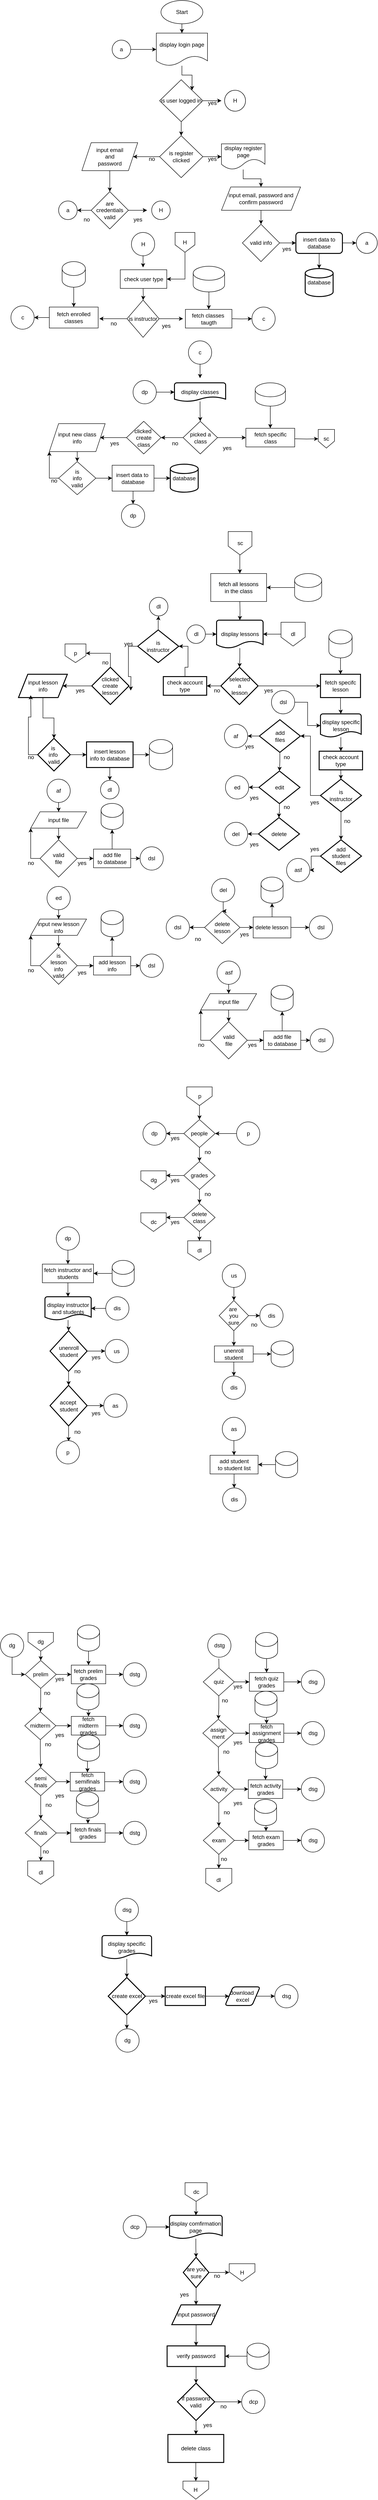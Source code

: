 <mxfile version="14.5.10" type="device"><diagram id="C5RBs43oDa-KdzZeNtuy" name="Page-1"><mxGraphModel dx="1038" dy="580" grid="1" gridSize="10" guides="1" tooltips="1" connect="1" arrows="1" fold="1" page="1" pageScale="1" pageWidth="827" pageHeight="1169" math="0" shadow="0"><root><mxCell id="WIyWlLk6GJQsqaUBKTNV-0"/><mxCell id="WIyWlLk6GJQsqaUBKTNV-1" parent="WIyWlLk6GJQsqaUBKTNV-0"/><mxCell id="OVz_4HSPbCU1Ocl0FvYS-5" style="edgeStyle=orthogonalEdgeStyle;rounded=0;orthogonalLoop=1;jettySize=auto;html=1;exitX=0.5;exitY=1;exitDx=0;exitDy=0;" parent="WIyWlLk6GJQsqaUBKTNV-1" source="OVz_4HSPbCU1Ocl0FvYS-1" target="OVz_4HSPbCU1Ocl0FvYS-2" edge="1"><mxGeometry relative="1" as="geometry"/></mxCell><mxCell id="OVz_4HSPbCU1Ocl0FvYS-1" value="Start" style="ellipse;whiteSpace=wrap;html=1;" parent="WIyWlLk6GJQsqaUBKTNV-1" vertex="1"><mxGeometry x="350" y="30" width="90" height="50" as="geometry"/></mxCell><mxCell id="OVz_4HSPbCU1Ocl0FvYS-9" style="edgeStyle=orthogonalEdgeStyle;rounded=0;orthogonalLoop=1;jettySize=auto;html=1;entryX=1;entryY=0;entryDx=0;entryDy=0;" parent="WIyWlLk6GJQsqaUBKTNV-1" source="OVz_4HSPbCU1Ocl0FvYS-2" target="OVz_4HSPbCU1Ocl0FvYS-3" edge="1"><mxGeometry relative="1" as="geometry"/></mxCell><mxCell id="OVz_4HSPbCU1Ocl0FvYS-2" value="display login page" style="shape=document;whiteSpace=wrap;html=1;boundedLbl=1;" parent="WIyWlLk6GJQsqaUBKTNV-1" vertex="1"><mxGeometry x="340" y="100" width="110" height="70" as="geometry"/></mxCell><mxCell id="OVz_4HSPbCU1Ocl0FvYS-10" style="edgeStyle=orthogonalEdgeStyle;rounded=0;orthogonalLoop=1;jettySize=auto;html=1;exitX=1;exitY=0.5;exitDx=0;exitDy=0;" parent="WIyWlLk6GJQsqaUBKTNV-1" source="OVz_4HSPbCU1Ocl0FvYS-3" edge="1"><mxGeometry relative="1" as="geometry"><mxPoint x="480" y="245" as="targetPoint"/></mxGeometry></mxCell><mxCell id="OVz_4HSPbCU1Ocl0FvYS-14" value="" style="edgeStyle=orthogonalEdgeStyle;rounded=0;orthogonalLoop=1;jettySize=auto;html=1;" parent="WIyWlLk6GJQsqaUBKTNV-1" source="OVz_4HSPbCU1Ocl0FvYS-3" target="OVz_4HSPbCU1Ocl0FvYS-13" edge="1"><mxGeometry relative="1" as="geometry"/></mxCell><mxCell id="OVz_4HSPbCU1Ocl0FvYS-3" value="is user logged in" style="rhombus;whiteSpace=wrap;html=1;" parent="WIyWlLk6GJQsqaUBKTNV-1" vertex="1"><mxGeometry x="347" y="200" width="93" height="90" as="geometry"/></mxCell><mxCell id="OVz_4HSPbCU1Ocl0FvYS-11" value="yes" style="text;html=1;align=center;verticalAlign=middle;resizable=0;points=[];autosize=1;strokeColor=none;" parent="WIyWlLk6GJQsqaUBKTNV-1" vertex="1"><mxGeometry x="445" y="240" width="30" height="20" as="geometry"/></mxCell><mxCell id="OVz_4HSPbCU1Ocl0FvYS-16" value="" style="edgeStyle=orthogonalEdgeStyle;rounded=0;orthogonalLoop=1;jettySize=auto;html=1;" parent="WIyWlLk6GJQsqaUBKTNV-1" source="OVz_4HSPbCU1Ocl0FvYS-13" target="OVz_4HSPbCU1Ocl0FvYS-15" edge="1"><mxGeometry relative="1" as="geometry"/></mxCell><mxCell id="OVz_4HSPbCU1Ocl0FvYS-19" value="" style="edgeStyle=orthogonalEdgeStyle;rounded=0;orthogonalLoop=1;jettySize=auto;html=1;" parent="WIyWlLk6GJQsqaUBKTNV-1" source="OVz_4HSPbCU1Ocl0FvYS-13" target="OVz_4HSPbCU1Ocl0FvYS-18" edge="1"><mxGeometry relative="1" as="geometry"/></mxCell><mxCell id="OVz_4HSPbCU1Ocl0FvYS-13" value="is register clicked" style="rhombus;whiteSpace=wrap;html=1;" parent="WIyWlLk6GJQsqaUBKTNV-1" vertex="1"><mxGeometry x="347" y="320" width="93" height="90" as="geometry"/></mxCell><mxCell id="5XX9fwXRf6_aAin2RkYJ-11" value="" style="edgeStyle=orthogonalEdgeStyle;rounded=0;orthogonalLoop=1;jettySize=auto;html=1;" parent="WIyWlLk6GJQsqaUBKTNV-1" source="OVz_4HSPbCU1Ocl0FvYS-15" target="5XX9fwXRf6_aAin2RkYJ-9" edge="1"><mxGeometry relative="1" as="geometry"/></mxCell><mxCell id="OVz_4HSPbCU1Ocl0FvYS-15" value="display register&lt;br&gt;page" style="shape=document;whiteSpace=wrap;html=1;boundedLbl=1;size=0.409;" parent="WIyWlLk6GJQsqaUBKTNV-1" vertex="1"><mxGeometry x="480" y="337.5" width="93.5" height="55" as="geometry"/></mxCell><mxCell id="OVz_4HSPbCU1Ocl0FvYS-17" value="yes" style="text;html=1;align=center;verticalAlign=middle;resizable=0;points=[];autosize=1;strokeColor=none;" parent="WIyWlLk6GJQsqaUBKTNV-1" vertex="1"><mxGeometry x="445" y="360" width="30" height="20" as="geometry"/></mxCell><mxCell id="OVz_4HSPbCU1Ocl0FvYS-22" value="" style="edgeStyle=orthogonalEdgeStyle;rounded=0;orthogonalLoop=1;jettySize=auto;html=1;" parent="WIyWlLk6GJQsqaUBKTNV-1" source="OVz_4HSPbCU1Ocl0FvYS-18" target="OVz_4HSPbCU1Ocl0FvYS-21" edge="1"><mxGeometry relative="1" as="geometry"/></mxCell><mxCell id="OVz_4HSPbCU1Ocl0FvYS-18" value="input email&lt;br&gt;and&lt;br&gt;password" style="shape=parallelogram;perimeter=parallelogramPerimeter;whiteSpace=wrap;html=1;fixedSize=1;" parent="WIyWlLk6GJQsqaUBKTNV-1" vertex="1"><mxGeometry x="180" y="335" width="120" height="60" as="geometry"/></mxCell><mxCell id="OVz_4HSPbCU1Ocl0FvYS-20" value="no" style="text;html=1;align=center;verticalAlign=middle;resizable=0;points=[];autosize=1;strokeColor=none;" parent="WIyWlLk6GJQsqaUBKTNV-1" vertex="1"><mxGeometry x="315" y="360" width="30" height="20" as="geometry"/></mxCell><mxCell id="5XX9fwXRf6_aAin2RkYJ-1" value="" style="edgeStyle=orthogonalEdgeStyle;rounded=0;orthogonalLoop=1;jettySize=auto;html=1;" parent="WIyWlLk6GJQsqaUBKTNV-1" source="OVz_4HSPbCU1Ocl0FvYS-21" edge="1"><mxGeometry relative="1" as="geometry"><mxPoint x="320" y="480" as="targetPoint"/></mxGeometry></mxCell><mxCell id="5XX9fwXRf6_aAin2RkYJ-2" value="" style="edgeStyle=orthogonalEdgeStyle;rounded=0;orthogonalLoop=1;jettySize=auto;html=1;" parent="WIyWlLk6GJQsqaUBKTNV-1" source="OVz_4HSPbCU1Ocl0FvYS-21" edge="1"><mxGeometry relative="1" as="geometry"><mxPoint x="320" y="480" as="targetPoint"/></mxGeometry></mxCell><mxCell id="5XX9fwXRf6_aAin2RkYJ-5" value="" style="edgeStyle=orthogonalEdgeStyle;rounded=0;orthogonalLoop=1;jettySize=auto;html=1;" parent="WIyWlLk6GJQsqaUBKTNV-1" source="OVz_4HSPbCU1Ocl0FvYS-21" target="5XX9fwXRf6_aAin2RkYJ-4" edge="1"><mxGeometry relative="1" as="geometry"/></mxCell><mxCell id="OVz_4HSPbCU1Ocl0FvYS-21" value="are credentials&lt;br&gt;valid" style="rhombus;whiteSpace=wrap;html=1;" parent="WIyWlLk6GJQsqaUBKTNV-1" vertex="1"><mxGeometry x="200" y="440" width="80" height="80" as="geometry"/></mxCell><mxCell id="5XX9fwXRf6_aAin2RkYJ-3" value="yes" style="text;html=1;align=center;verticalAlign=middle;resizable=0;points=[];autosize=1;strokeColor=none;" parent="WIyWlLk6GJQsqaUBKTNV-1" vertex="1"><mxGeometry x="285" y="490" width="30" height="20" as="geometry"/></mxCell><mxCell id="5XX9fwXRf6_aAin2RkYJ-4" value="a" style="ellipse;whiteSpace=wrap;html=1;aspect=fixed;" parent="WIyWlLk6GJQsqaUBKTNV-1" vertex="1"><mxGeometry x="130" y="460" width="40" height="40" as="geometry"/></mxCell><mxCell id="5XX9fwXRf6_aAin2RkYJ-6" value="no" style="text;html=1;align=center;verticalAlign=middle;resizable=0;points=[];autosize=1;strokeColor=none;" parent="WIyWlLk6GJQsqaUBKTNV-1" vertex="1"><mxGeometry x="175" y="490" width="30" height="20" as="geometry"/></mxCell><mxCell id="5XX9fwXRf6_aAin2RkYJ-8" value="" style="edgeStyle=orthogonalEdgeStyle;rounded=0;orthogonalLoop=1;jettySize=auto;html=1;" parent="WIyWlLk6GJQsqaUBKTNV-1" source="5XX9fwXRf6_aAin2RkYJ-7" target="OVz_4HSPbCU1Ocl0FvYS-2" edge="1"><mxGeometry relative="1" as="geometry"/></mxCell><mxCell id="5XX9fwXRf6_aAin2RkYJ-7" value="a" style="ellipse;whiteSpace=wrap;html=1;aspect=fixed;" parent="WIyWlLk6GJQsqaUBKTNV-1" vertex="1"><mxGeometry x="245" y="115" width="40" height="40" as="geometry"/></mxCell><mxCell id="5XX9fwXRf6_aAin2RkYJ-13" value="" style="edgeStyle=orthogonalEdgeStyle;rounded=0;orthogonalLoop=1;jettySize=auto;html=1;" parent="WIyWlLk6GJQsqaUBKTNV-1" source="5XX9fwXRf6_aAin2RkYJ-9" target="5XX9fwXRf6_aAin2RkYJ-12" edge="1"><mxGeometry relative="1" as="geometry"/></mxCell><mxCell id="5XX9fwXRf6_aAin2RkYJ-9" value="input email, password and confirm password" style="shape=parallelogram;perimeter=parallelogramPerimeter;whiteSpace=wrap;html=1;fixedSize=1;" parent="WIyWlLk6GJQsqaUBKTNV-1" vertex="1"><mxGeometry x="480" y="430" width="170" height="50" as="geometry"/></mxCell><mxCell id="5XX9fwXRf6_aAin2RkYJ-15" value="" style="edgeStyle=orthogonalEdgeStyle;rounded=0;orthogonalLoop=1;jettySize=auto;html=1;" parent="WIyWlLk6GJQsqaUBKTNV-1" source="5XX9fwXRf6_aAin2RkYJ-12" edge="1"><mxGeometry relative="1" as="geometry"><mxPoint x="640" y="550" as="targetPoint"/></mxGeometry></mxCell><mxCell id="5XX9fwXRf6_aAin2RkYJ-12" value="valid info" style="rhombus;whiteSpace=wrap;html=1;" parent="WIyWlLk6GJQsqaUBKTNV-1" vertex="1"><mxGeometry x="525" y="510" width="80" height="80" as="geometry"/></mxCell><mxCell id="5XX9fwXRf6_aAin2RkYJ-16" value="yes" style="text;html=1;align=center;verticalAlign=middle;resizable=0;points=[];autosize=1;strokeColor=none;" parent="WIyWlLk6GJQsqaUBKTNV-1" vertex="1"><mxGeometry x="605" y="552.5" width="30" height="20" as="geometry"/></mxCell><mxCell id="5XX9fwXRf6_aAin2RkYJ-18" value="database" style="strokeWidth=2;html=1;shape=mxgraph.flowchart.database;whiteSpace=wrap;" parent="WIyWlLk6GJQsqaUBKTNV-1" vertex="1"><mxGeometry x="660" y="605" width="60" height="60" as="geometry"/></mxCell><mxCell id="5XX9fwXRf6_aAin2RkYJ-20" value="" style="edgeStyle=orthogonalEdgeStyle;rounded=0;orthogonalLoop=1;jettySize=auto;html=1;" parent="WIyWlLk6GJQsqaUBKTNV-1" source="5XX9fwXRf6_aAin2RkYJ-19" target="5XX9fwXRf6_aAin2RkYJ-18" edge="1"><mxGeometry relative="1" as="geometry"/></mxCell><mxCell id="5XX9fwXRf6_aAin2RkYJ-24" value="" style="edgeStyle=orthogonalEdgeStyle;rounded=0;orthogonalLoop=1;jettySize=auto;html=1;" parent="WIyWlLk6GJQsqaUBKTNV-1" source="5XX9fwXRf6_aAin2RkYJ-19" target="5XX9fwXRf6_aAin2RkYJ-23" edge="1"><mxGeometry relative="1" as="geometry"/></mxCell><mxCell id="5XX9fwXRf6_aAin2RkYJ-19" value="insert data to database" style="rounded=1;whiteSpace=wrap;html=1;absoluteArcSize=1;arcSize=14;strokeWidth=2;" parent="WIyWlLk6GJQsqaUBKTNV-1" vertex="1"><mxGeometry x="640" y="527.5" width="100" height="45" as="geometry"/></mxCell><mxCell id="5XX9fwXRf6_aAin2RkYJ-23" value="a" style="ellipse;whiteSpace=wrap;html=1;aspect=fixed;" parent="WIyWlLk6GJQsqaUBKTNV-1" vertex="1"><mxGeometry x="770" y="527.5" width="45" height="45" as="geometry"/></mxCell><mxCell id="5XX9fwXRf6_aAin2RkYJ-25" value="H" style="ellipse;whiteSpace=wrap;html=1;aspect=fixed;" parent="WIyWlLk6GJQsqaUBKTNV-1" vertex="1"><mxGeometry x="486.75" y="222.5" width="45" height="45" as="geometry"/></mxCell><mxCell id="5XX9fwXRf6_aAin2RkYJ-27" value="H" style="ellipse;whiteSpace=wrap;html=1;aspect=fixed;" parent="WIyWlLk6GJQsqaUBKTNV-1" vertex="1"><mxGeometry x="330" y="460" width="40" height="40" as="geometry"/></mxCell><mxCell id="5XX9fwXRf6_aAin2RkYJ-30" value="" style="edgeStyle=orthogonalEdgeStyle;rounded=0;orthogonalLoop=1;jettySize=auto;html=1;" parent="WIyWlLk6GJQsqaUBKTNV-1" source="5XX9fwXRf6_aAin2RkYJ-28" edge="1"><mxGeometry relative="1" as="geometry"><mxPoint x="311.5" y="602.5" as="targetPoint"/></mxGeometry></mxCell><mxCell id="5XX9fwXRf6_aAin2RkYJ-28" value="H" style="ellipse;whiteSpace=wrap;html=1;aspect=fixed;" parent="WIyWlLk6GJQsqaUBKTNV-1" vertex="1"><mxGeometry x="286.5" y="527.5" width="50" height="50" as="geometry"/></mxCell><mxCell id="5XX9fwXRf6_aAin2RkYJ-32" value="" style="edgeStyle=orthogonalEdgeStyle;rounded=0;orthogonalLoop=1;jettySize=auto;html=1;" parent="WIyWlLk6GJQsqaUBKTNV-1" target="5XX9fwXRf6_aAin2RkYJ-31" edge="1"><mxGeometry relative="1" as="geometry"><mxPoint x="311.5" y="642.5" as="sourcePoint"/></mxGeometry></mxCell><mxCell id="5XX9fwXRf6_aAin2RkYJ-36" value="" style="edgeStyle=orthogonalEdgeStyle;rounded=0;orthogonalLoop=1;jettySize=auto;html=1;" parent="WIyWlLk6GJQsqaUBKTNV-1" source="5XX9fwXRf6_aAin2RkYJ-31" edge="1"><mxGeometry relative="1" as="geometry"><mxPoint x="397.5" y="712.5" as="targetPoint"/></mxGeometry></mxCell><mxCell id="5XX9fwXRf6_aAin2RkYJ-39" value="" style="edgeStyle=orthogonalEdgeStyle;rounded=0;orthogonalLoop=1;jettySize=auto;html=1;" parent="WIyWlLk6GJQsqaUBKTNV-1" source="5XX9fwXRf6_aAin2RkYJ-31" edge="1"><mxGeometry relative="1" as="geometry"><mxPoint x="217.5" y="712.5" as="targetPoint"/></mxGeometry></mxCell><mxCell id="5XX9fwXRf6_aAin2RkYJ-31" value="is instructor" style="rhombus;whiteSpace=wrap;html=1;" parent="WIyWlLk6GJQsqaUBKTNV-1" vertex="1"><mxGeometry x="277" y="672.5" width="69" height="80" as="geometry"/></mxCell><mxCell id="5XX9fwXRf6_aAin2RkYJ-45" value="" style="edgeStyle=orthogonalEdgeStyle;rounded=0;orthogonalLoop=1;jettySize=auto;html=1;" parent="WIyWlLk6GJQsqaUBKTNV-1" target="5XX9fwXRf6_aAin2RkYJ-44" edge="1"><mxGeometry relative="1" as="geometry"><mxPoint x="502.5" y="712.5" as="sourcePoint"/></mxGeometry></mxCell><mxCell id="5XX9fwXRf6_aAin2RkYJ-37" value="yes&lt;br&gt;" style="text;html=1;align=center;verticalAlign=middle;resizable=0;points=[];autosize=1;strokeColor=none;" parent="WIyWlLk6GJQsqaUBKTNV-1" vertex="1"><mxGeometry x="346" y="717.5" width="30" height="20" as="geometry"/></mxCell><mxCell id="5XX9fwXRf6_aAin2RkYJ-40" value="no" style="text;html=1;align=center;verticalAlign=middle;resizable=0;points=[];autosize=1;strokeColor=none;" parent="WIyWlLk6GJQsqaUBKTNV-1" vertex="1"><mxGeometry x="232.5" y="712.5" width="30" height="20" as="geometry"/></mxCell><mxCell id="5XX9fwXRf6_aAin2RkYJ-41" value="c" style="ellipse;whiteSpace=wrap;html=1;aspect=fixed;" parent="WIyWlLk6GJQsqaUBKTNV-1" vertex="1"><mxGeometry x="27.5" y="685" width="50" height="50" as="geometry"/></mxCell><mxCell id="5XX9fwXRf6_aAin2RkYJ-44" value="c" style="ellipse;whiteSpace=wrap;html=1;aspect=fixed;" parent="WIyWlLk6GJQsqaUBKTNV-1" vertex="1"><mxGeometry x="545.5" y="687.5" width="50" height="50" as="geometry"/></mxCell><mxCell id="5XX9fwXRf6_aAin2RkYJ-48" value="" style="edgeStyle=orthogonalEdgeStyle;rounded=0;orthogonalLoop=1;jettySize=auto;html=1;" parent="WIyWlLk6GJQsqaUBKTNV-1" source="5XX9fwXRf6_aAin2RkYJ-46" edge="1"><mxGeometry relative="1" as="geometry"><mxPoint x="434" y="840" as="targetPoint"/></mxGeometry></mxCell><mxCell id="5XX9fwXRf6_aAin2RkYJ-46" value="c" style="ellipse;whiteSpace=wrap;html=1;aspect=fixed;" parent="WIyWlLk6GJQsqaUBKTNV-1" vertex="1"><mxGeometry x="409" y="760" width="50" height="50" as="geometry"/></mxCell><mxCell id="5XX9fwXRf6_aAin2RkYJ-70" value="" style="edgeStyle=orthogonalEdgeStyle;rounded=0;orthogonalLoop=1;jettySize=auto;html=1;" parent="WIyWlLk6GJQsqaUBKTNV-1" source="5XX9fwXRf6_aAin2RkYJ-49" target="5XX9fwXRf6_aAin2RkYJ-69" edge="1"><mxGeometry relative="1" as="geometry"/></mxCell><mxCell id="5XX9fwXRf6_aAin2RkYJ-79" value="" style="edgeStyle=orthogonalEdgeStyle;rounded=0;orthogonalLoop=1;jettySize=auto;html=1;" parent="WIyWlLk6GJQsqaUBKTNV-1" source="5XX9fwXRf6_aAin2RkYJ-49" target="5XX9fwXRf6_aAin2RkYJ-78" edge="1"><mxGeometry relative="1" as="geometry"/></mxCell><mxCell id="5XX9fwXRf6_aAin2RkYJ-49" value="picked a class" style="rhombus;whiteSpace=wrap;html=1;" parent="WIyWlLk6GJQsqaUBKTNV-1" vertex="1"><mxGeometry x="397.5" y="932.5" width="74" height="70" as="geometry"/></mxCell><mxCell id="5XX9fwXRf6_aAin2RkYJ-61" value="" style="edgeStyle=orthogonalEdgeStyle;rounded=0;orthogonalLoop=1;jettySize=auto;html=1;" parent="WIyWlLk6GJQsqaUBKTNV-1" target="5XX9fwXRf6_aAin2RkYJ-60" edge="1"><mxGeometry relative="1" as="geometry"><mxPoint x="637.5" y="970" as="sourcePoint"/></mxGeometry></mxCell><mxCell id="5XX9fwXRf6_aAin2RkYJ-52" value="yes" style="text;html=1;align=center;verticalAlign=middle;resizable=0;points=[];autosize=1;strokeColor=none;" parent="WIyWlLk6GJQsqaUBKTNV-1" vertex="1"><mxGeometry x="476.75" y="980" width="30" height="20" as="geometry"/></mxCell><mxCell id="5XX9fwXRf6_aAin2RkYJ-68" value="" style="edgeStyle=orthogonalEdgeStyle;rounded=0;orthogonalLoop=1;jettySize=auto;html=1;" parent="WIyWlLk6GJQsqaUBKTNV-1" source="5XX9fwXRf6_aAin2RkYJ-57" target="5XX9fwXRf6_aAin2RkYJ-49" edge="1"><mxGeometry relative="1" as="geometry"/></mxCell><mxCell id="5XX9fwXRf6_aAin2RkYJ-57" value="display classes" style="strokeWidth=2;html=1;shape=mxgraph.flowchart.document2;whiteSpace=wrap;size=0.25;" parent="WIyWlLk6GJQsqaUBKTNV-1" vertex="1"><mxGeometry x="379" y="850" width="110" height="40" as="geometry"/></mxCell><mxCell id="5XX9fwXRf6_aAin2RkYJ-60" value="sc" style="shape=offPageConnector;whiteSpace=wrap;html=1;" parent="WIyWlLk6GJQsqaUBKTNV-1" vertex="1"><mxGeometry x="688" y="950" width="35" height="40" as="geometry"/></mxCell><mxCell id="5XX9fwXRf6_aAin2RkYJ-64" value="" style="edgeStyle=orthogonalEdgeStyle;rounded=0;orthogonalLoop=1;jettySize=auto;html=1;" parent="WIyWlLk6GJQsqaUBKTNV-1" source="5XX9fwXRf6_aAin2RkYJ-62" edge="1"><mxGeometry relative="1" as="geometry"><mxPoint x="519.5" y="1259" as="targetPoint"/></mxGeometry></mxCell><mxCell id="5XX9fwXRf6_aAin2RkYJ-62" value="sc" style="shape=offPageConnector;whiteSpace=wrap;html=1;" parent="WIyWlLk6GJQsqaUBKTNV-1" vertex="1"><mxGeometry x="494.5" y="1169" width="51" height="50" as="geometry"/></mxCell><mxCell id="5XX9fwXRf6_aAin2RkYJ-67" value="" style="edgeStyle=orthogonalEdgeStyle;rounded=0;orthogonalLoop=1;jettySize=auto;html=1;" parent="WIyWlLk6GJQsqaUBKTNV-1" target="5XX9fwXRf6_aAin2RkYJ-66" edge="1"><mxGeometry relative="1" as="geometry"><mxPoint x="519.5" y="1319" as="sourcePoint"/></mxGeometry></mxCell><mxCell id="5XX9fwXRf6_aAin2RkYJ-101" value="" style="edgeStyle=orthogonalEdgeStyle;rounded=0;orthogonalLoop=1;jettySize=auto;html=1;" parent="WIyWlLk6GJQsqaUBKTNV-1" source="5XX9fwXRf6_aAin2RkYJ-66" target="5XX9fwXRf6_aAin2RkYJ-100" edge="1"><mxGeometry relative="1" as="geometry"/></mxCell><mxCell id="5XX9fwXRf6_aAin2RkYJ-66" value="display lessons&lt;br&gt;" style="strokeWidth=2;html=1;shape=mxgraph.flowchart.document2;whiteSpace=wrap;size=0.25;" parent="WIyWlLk6GJQsqaUBKTNV-1" vertex="1"><mxGeometry x="469.5" y="1359" width="100" height="60" as="geometry"/></mxCell><mxCell id="5XX9fwXRf6_aAin2RkYJ-72" value="" style="edgeStyle=orthogonalEdgeStyle;rounded=0;orthogonalLoop=1;jettySize=auto;html=1;" parent="WIyWlLk6GJQsqaUBKTNV-1" source="5XX9fwXRf6_aAin2RkYJ-69" edge="1"><mxGeometry relative="1" as="geometry"><mxPoint x="219" y="967.5" as="targetPoint"/></mxGeometry></mxCell><mxCell id="5XX9fwXRf6_aAin2RkYJ-69" value="clicked&amp;nbsp;&lt;br&gt;create&lt;br&gt;class" style="rhombus;whiteSpace=wrap;html=1;" parent="WIyWlLk6GJQsqaUBKTNV-1" vertex="1"><mxGeometry x="276" y="932.5" width="74" height="70" as="geometry"/></mxCell><mxCell id="5XX9fwXRf6_aAin2RkYJ-74" value="check user type" style="rounded=0;whiteSpace=wrap;html=1;" parent="WIyWlLk6GJQsqaUBKTNV-1" vertex="1"><mxGeometry x="262.5" y="607.5" width="100" height="40" as="geometry"/></mxCell><mxCell id="5XX9fwXRf6_aAin2RkYJ-76" value="" style="edgeStyle=orthogonalEdgeStyle;rounded=0;orthogonalLoop=1;jettySize=auto;html=1;" parent="WIyWlLk6GJQsqaUBKTNV-1" source="5XX9fwXRf6_aAin2RkYJ-75" target="5XX9fwXRf6_aAin2RkYJ-41" edge="1"><mxGeometry relative="1" as="geometry"/></mxCell><mxCell id="5XX9fwXRf6_aAin2RkYJ-75" value="fetch enrolled&lt;br&gt;classes" style="rounded=0;whiteSpace=wrap;html=1;" parent="WIyWlLk6GJQsqaUBKTNV-1" vertex="1"><mxGeometry x="110" y="687.5" width="105" height="45" as="geometry"/></mxCell><mxCell id="5XX9fwXRf6_aAin2RkYJ-77" value="fetch classes&amp;nbsp;&lt;br&gt;taugth" style="rounded=0;whiteSpace=wrap;html=1;" parent="WIyWlLk6GJQsqaUBKTNV-1" vertex="1"><mxGeometry x="402.5" y="692.5" width="100" height="40" as="geometry"/></mxCell><mxCell id="5XX9fwXRf6_aAin2RkYJ-78" value="fetch specific&lt;br&gt;class" style="rounded=0;whiteSpace=wrap;html=1;" parent="WIyWlLk6GJQsqaUBKTNV-1" vertex="1"><mxGeometry x="532.5" y="947.5" width="105" height="40" as="geometry"/></mxCell><mxCell id="5XX9fwXRf6_aAin2RkYJ-82" value="" style="edgeStyle=orthogonalEdgeStyle;rounded=0;orthogonalLoop=1;jettySize=auto;html=1;" parent="WIyWlLk6GJQsqaUBKTNV-1" source="5XX9fwXRf6_aAin2RkYJ-80" target="5XX9fwXRf6_aAin2RkYJ-81" edge="1"><mxGeometry relative="1" as="geometry"/></mxCell><mxCell id="5XX9fwXRf6_aAin2RkYJ-80" value="input new class&lt;br&gt;info" style="shape=parallelogram;perimeter=parallelogramPerimeter;whiteSpace=wrap;html=1;fixedSize=1;" parent="WIyWlLk6GJQsqaUBKTNV-1" vertex="1"><mxGeometry x="110" y="937.5" width="120" height="60" as="geometry"/></mxCell><mxCell id="5XX9fwXRf6_aAin2RkYJ-90" style="edgeStyle=orthogonalEdgeStyle;rounded=0;orthogonalLoop=1;jettySize=auto;html=1;exitX=0;exitY=0.5;exitDx=0;exitDy=0;entryX=0;entryY=1;entryDx=0;entryDy=0;" parent="WIyWlLk6GJQsqaUBKTNV-1" source="5XX9fwXRf6_aAin2RkYJ-81" target="5XX9fwXRf6_aAin2RkYJ-80" edge="1"><mxGeometry relative="1" as="geometry"/></mxCell><mxCell id="5XX9fwXRf6_aAin2RkYJ-93" value="" style="edgeStyle=orthogonalEdgeStyle;rounded=0;orthogonalLoop=1;jettySize=auto;html=1;" parent="WIyWlLk6GJQsqaUBKTNV-1" source="5XX9fwXRf6_aAin2RkYJ-81" target="5XX9fwXRf6_aAin2RkYJ-92" edge="1"><mxGeometry relative="1" as="geometry"/></mxCell><mxCell id="5XX9fwXRf6_aAin2RkYJ-81" value="is &lt;br&gt;info &lt;br&gt;valid" style="rhombus;whiteSpace=wrap;html=1;" parent="WIyWlLk6GJQsqaUBKTNV-1" vertex="1"><mxGeometry x="130" y="1019" width="80" height="71" as="geometry"/></mxCell><mxCell id="5XX9fwXRf6_aAin2RkYJ-83" value="no" style="text;html=1;align=center;verticalAlign=middle;resizable=0;points=[];autosize=1;strokeColor=none;" parent="WIyWlLk6GJQsqaUBKTNV-1" vertex="1"><mxGeometry x="365" y="970" width="30" height="20" as="geometry"/></mxCell><mxCell id="5XX9fwXRf6_aAin2RkYJ-84" value="yes" style="text;html=1;align=center;verticalAlign=middle;resizable=0;points=[];autosize=1;strokeColor=none;" parent="WIyWlLk6GJQsqaUBKTNV-1" vertex="1"><mxGeometry x="235" y="970" width="30" height="20" as="geometry"/></mxCell><mxCell id="5XX9fwXRf6_aAin2RkYJ-91" value="no" style="text;html=1;align=center;verticalAlign=middle;resizable=0;points=[];autosize=1;strokeColor=none;" parent="WIyWlLk6GJQsqaUBKTNV-1" vertex="1"><mxGeometry x="105" y="1050" width="30" height="20" as="geometry"/></mxCell><mxCell id="5XX9fwXRf6_aAin2RkYJ-95" value="" style="edgeStyle=orthogonalEdgeStyle;rounded=0;orthogonalLoop=1;jettySize=auto;html=1;" parent="WIyWlLk6GJQsqaUBKTNV-1" source="5XX9fwXRf6_aAin2RkYJ-92" target="5XX9fwXRf6_aAin2RkYJ-94" edge="1"><mxGeometry relative="1" as="geometry"/></mxCell><mxCell id="5XX9fwXRf6_aAin2RkYJ-97" value="" style="edgeStyle=orthogonalEdgeStyle;rounded=0;orthogonalLoop=1;jettySize=auto;html=1;" parent="WIyWlLk6GJQsqaUBKTNV-1" source="5XX9fwXRf6_aAin2RkYJ-92" target="5XX9fwXRf6_aAin2RkYJ-96" edge="1"><mxGeometry relative="1" as="geometry"/></mxCell><mxCell id="5XX9fwXRf6_aAin2RkYJ-92" value="insert data to&amp;nbsp;&lt;br&gt;database" style="whiteSpace=wrap;html=1;" parent="WIyWlLk6GJQsqaUBKTNV-1" vertex="1"><mxGeometry x="245" y="1026.75" width="90" height="55.5" as="geometry"/></mxCell><mxCell id="5XX9fwXRf6_aAin2RkYJ-94" value="database" style="strokeWidth=2;html=1;shape=mxgraph.flowchart.database;whiteSpace=wrap;" parent="WIyWlLk6GJQsqaUBKTNV-1" vertex="1"><mxGeometry x="370" y="1024.5" width="60" height="60" as="geometry"/></mxCell><mxCell id="5XX9fwXRf6_aAin2RkYJ-96" value="dp" style="ellipse;whiteSpace=wrap;html=1;aspect=fixed;" parent="WIyWlLk6GJQsqaUBKTNV-1" vertex="1"><mxGeometry x="265" y="1110" width="50" height="50" as="geometry"/></mxCell><mxCell id="5XX9fwXRf6_aAin2RkYJ-99" value="" style="edgeStyle=orthogonalEdgeStyle;rounded=0;orthogonalLoop=1;jettySize=auto;html=1;" parent="WIyWlLk6GJQsqaUBKTNV-1" source="5XX9fwXRf6_aAin2RkYJ-98" target="5XX9fwXRf6_aAin2RkYJ-57" edge="1"><mxGeometry relative="1" as="geometry"/></mxCell><mxCell id="5XX9fwXRf6_aAin2RkYJ-98" value="dp" style="ellipse;whiteSpace=wrap;html=1;aspect=fixed;" parent="WIyWlLk6GJQsqaUBKTNV-1" vertex="1"><mxGeometry x="290" y="845" width="50" height="50" as="geometry"/></mxCell><mxCell id="5XX9fwXRf6_aAin2RkYJ-103" value="" style="edgeStyle=orthogonalEdgeStyle;rounded=0;orthogonalLoop=1;jettySize=auto;html=1;" parent="WIyWlLk6GJQsqaUBKTNV-1" source="5XX9fwXRf6_aAin2RkYJ-100" target="5XX9fwXRf6_aAin2RkYJ-102" edge="1"><mxGeometry relative="1" as="geometry"/></mxCell><mxCell id="5XX9fwXRf6_aAin2RkYJ-237" value="" style="edgeStyle=orthogonalEdgeStyle;rounded=0;orthogonalLoop=1;jettySize=auto;html=1;" parent="WIyWlLk6GJQsqaUBKTNV-1" source="5XX9fwXRf6_aAin2RkYJ-100" target="5XX9fwXRf6_aAin2RkYJ-234" edge="1"><mxGeometry relative="1" as="geometry"/></mxCell><mxCell id="5XX9fwXRf6_aAin2RkYJ-100" value="selected&lt;br&gt;a&lt;br&gt;lesson" style="rhombus;whiteSpace=wrap;html=1;strokeWidth=2;" parent="WIyWlLk6GJQsqaUBKTNV-1" vertex="1"><mxGeometry x="478.75" y="1460" width="80" height="80" as="geometry"/></mxCell><mxCell id="5XX9fwXRf6_aAin2RkYJ-124" value="" style="edgeStyle=orthogonalEdgeStyle;rounded=0;orthogonalLoop=1;jettySize=auto;html=1;" parent="WIyWlLk6GJQsqaUBKTNV-1" source="5XX9fwXRf6_aAin2RkYJ-102" target="5XX9fwXRf6_aAin2RkYJ-123" edge="1"><mxGeometry relative="1" as="geometry"/></mxCell><mxCell id="5XX9fwXRf6_aAin2RkYJ-102" value="fetch specifc&lt;br&gt;lesson" style="whiteSpace=wrap;html=1;strokeWidth=2;" parent="WIyWlLk6GJQsqaUBKTNV-1" vertex="1"><mxGeometry x="692.87" y="1475" width="86" height="50" as="geometry"/></mxCell><mxCell id="5XX9fwXRf6_aAin2RkYJ-104" value="yes" style="text;html=1;align=center;verticalAlign=middle;resizable=0;points=[];autosize=1;strokeColor=none;" parent="WIyWlLk6GJQsqaUBKTNV-1" vertex="1"><mxGeometry x="565.5" y="1500" width="30" height="20" as="geometry"/></mxCell><mxCell id="5XX9fwXRf6_aAin2RkYJ-108" value="" style="edgeStyle=orthogonalEdgeStyle;rounded=0;orthogonalLoop=1;jettySize=auto;html=1;" parent="WIyWlLk6GJQsqaUBKTNV-1" source="5XX9fwXRf6_aAin2RkYJ-105" target="5XX9fwXRf6_aAin2RkYJ-107" edge="1"><mxGeometry relative="1" as="geometry"/></mxCell><mxCell id="5XX9fwXRf6_aAin2RkYJ-231" style="edgeStyle=orthogonalEdgeStyle;rounded=0;orthogonalLoop=1;jettySize=auto;html=1;exitX=0.5;exitY=0;exitDx=0;exitDy=0;entryX=1;entryY=0.5;entryDx=0;entryDy=0;" parent="WIyWlLk6GJQsqaUBKTNV-1" source="5XX9fwXRf6_aAin2RkYJ-105" target="5XX9fwXRf6_aAin2RkYJ-230" edge="1"><mxGeometry relative="1" as="geometry"/></mxCell><mxCell id="5XX9fwXRf6_aAin2RkYJ-105" value="clicked&lt;br&gt;create&lt;br&gt;lesson" style="rhombus;whiteSpace=wrap;html=1;strokeWidth=2;" parent="WIyWlLk6GJQsqaUBKTNV-1" vertex="1"><mxGeometry x="201.25" y="1460" width="80" height="80" as="geometry"/></mxCell><mxCell id="5XX9fwXRf6_aAin2RkYJ-112" value="" style="edgeStyle=orthogonalEdgeStyle;rounded=0;orthogonalLoop=1;jettySize=auto;html=1;" parent="WIyWlLk6GJQsqaUBKTNV-1" source="5XX9fwXRf6_aAin2RkYJ-107" target="5XX9fwXRf6_aAin2RkYJ-111" edge="1"><mxGeometry relative="1" as="geometry"/></mxCell><mxCell id="5XX9fwXRf6_aAin2RkYJ-107" value="input lesson&lt;br&gt;info" style="shape=parallelogram;perimeter=parallelogramPerimeter;whiteSpace=wrap;html=1;fixedSize=1;strokeWidth=2;" parent="WIyWlLk6GJQsqaUBKTNV-1" vertex="1"><mxGeometry x="43.75" y="1475" width="105" height="50" as="geometry"/></mxCell><mxCell id="5XX9fwXRf6_aAin2RkYJ-110" value="yes" style="text;html=1;align=center;verticalAlign=middle;resizable=0;points=[];autosize=1;strokeColor=none;" parent="WIyWlLk6GJQsqaUBKTNV-1" vertex="1"><mxGeometry x="161.25" y="1500" width="30" height="20" as="geometry"/></mxCell><mxCell id="5XX9fwXRf6_aAin2RkYJ-113" style="edgeStyle=orthogonalEdgeStyle;rounded=0;orthogonalLoop=1;jettySize=auto;html=1;" parent="WIyWlLk6GJQsqaUBKTNV-1" source="5XX9fwXRf6_aAin2RkYJ-111" edge="1"><mxGeometry relative="1" as="geometry"><mxPoint x="70" y="1520" as="targetPoint"/></mxGeometry></mxCell><mxCell id="5XX9fwXRf6_aAin2RkYJ-116" value="" style="edgeStyle=orthogonalEdgeStyle;rounded=0;orthogonalLoop=1;jettySize=auto;html=1;" parent="WIyWlLk6GJQsqaUBKTNV-1" source="5XX9fwXRf6_aAin2RkYJ-111" target="5XX9fwXRf6_aAin2RkYJ-115" edge="1"><mxGeometry relative="1" as="geometry"/></mxCell><mxCell id="5XX9fwXRf6_aAin2RkYJ-111" value="is&amp;nbsp;&lt;br&gt;info&amp;nbsp;&lt;br&gt;valid" style="rhombus;whiteSpace=wrap;html=1;strokeWidth=2;" parent="WIyWlLk6GJQsqaUBKTNV-1" vertex="1"><mxGeometry x="85" y="1612.5" width="70" height="70" as="geometry"/></mxCell><mxCell id="5XX9fwXRf6_aAin2RkYJ-114" value="no" style="text;html=1;align=center;verticalAlign=middle;resizable=0;points=[];autosize=1;strokeColor=none;" parent="WIyWlLk6GJQsqaUBKTNV-1" vertex="1"><mxGeometry x="55" y="1642.5" width="30" height="20" as="geometry"/></mxCell><mxCell id="5XX9fwXRf6_aAin2RkYJ-118" value="" style="edgeStyle=orthogonalEdgeStyle;rounded=0;orthogonalLoop=1;jettySize=auto;html=1;" parent="WIyWlLk6GJQsqaUBKTNV-1" source="5XX9fwXRf6_aAin2RkYJ-115" target="5XX9fwXRf6_aAin2RkYJ-117" edge="1"><mxGeometry relative="1" as="geometry"/></mxCell><mxCell id="5XX9fwXRf6_aAin2RkYJ-120" value="" style="edgeStyle=orthogonalEdgeStyle;rounded=0;orthogonalLoop=1;jettySize=auto;html=1;" parent="WIyWlLk6GJQsqaUBKTNV-1" source="5XX9fwXRf6_aAin2RkYJ-115" target="5XX9fwXRf6_aAin2RkYJ-119" edge="1"><mxGeometry relative="1" as="geometry"/></mxCell><mxCell id="5XX9fwXRf6_aAin2RkYJ-115" value="insert lesson&lt;br&gt;info to database" style="whiteSpace=wrap;html=1;strokeWidth=2;" parent="WIyWlLk6GJQsqaUBKTNV-1" vertex="1"><mxGeometry x="190" y="1620" width="100" height="55" as="geometry"/></mxCell><mxCell id="5XX9fwXRf6_aAin2RkYJ-117" value="" style="shape=cylinder3;whiteSpace=wrap;html=1;boundedLbl=1;backgroundOutline=1;size=15;" parent="WIyWlLk6GJQsqaUBKTNV-1" vertex="1"><mxGeometry x="325" y="1615" width="50" height="65" as="geometry"/></mxCell><mxCell id="5XX9fwXRf6_aAin2RkYJ-119" value="dl" style="ellipse;whiteSpace=wrap;html=1;aspect=fixed;" parent="WIyWlLk6GJQsqaUBKTNV-1" vertex="1"><mxGeometry x="220" y="1702.5" width="40" height="40" as="geometry"/></mxCell><mxCell id="5XX9fwXRf6_aAin2RkYJ-122" value="" style="edgeStyle=orthogonalEdgeStyle;rounded=0;orthogonalLoop=1;jettySize=auto;html=1;" parent="WIyWlLk6GJQsqaUBKTNV-1" source="5XX9fwXRf6_aAin2RkYJ-121" target="5XX9fwXRf6_aAin2RkYJ-66" edge="1"><mxGeometry relative="1" as="geometry"/></mxCell><mxCell id="5XX9fwXRf6_aAin2RkYJ-121" value="dl" style="ellipse;whiteSpace=wrap;html=1;aspect=fixed;" parent="WIyWlLk6GJQsqaUBKTNV-1" vertex="1"><mxGeometry x="405.5" y="1369" width="40" height="40" as="geometry"/></mxCell><mxCell id="5XX9fwXRf6_aAin2RkYJ-126" value="" style="edgeStyle=orthogonalEdgeStyle;rounded=0;orthogonalLoop=1;jettySize=auto;html=1;" parent="WIyWlLk6GJQsqaUBKTNV-1" source="5XX9fwXRf6_aAin2RkYJ-123" target="5XX9fwXRf6_aAin2RkYJ-125" edge="1"><mxGeometry relative="1" as="geometry"/></mxCell><mxCell id="5XX9fwXRf6_aAin2RkYJ-123" value="display specific&lt;br&gt;lesson" style="strokeWidth=2;html=1;shape=mxgraph.flowchart.document2;whiteSpace=wrap;size=0.25;" parent="WIyWlLk6GJQsqaUBKTNV-1" vertex="1"><mxGeometry x="692.87" y="1560" width="87.5" height="50" as="geometry"/></mxCell><mxCell id="5XX9fwXRf6_aAin2RkYJ-128" value="" style="edgeStyle=orthogonalEdgeStyle;rounded=0;orthogonalLoop=1;jettySize=auto;html=1;" parent="WIyWlLk6GJQsqaUBKTNV-1" source="5XX9fwXRf6_aAin2RkYJ-125" target="5XX9fwXRf6_aAin2RkYJ-127" edge="1"><mxGeometry relative="1" as="geometry"/></mxCell><mxCell id="5XX9fwXRf6_aAin2RkYJ-125" value="check account type" style="whiteSpace=wrap;html=1;strokeWidth=2;" parent="WIyWlLk6GJQsqaUBKTNV-1" vertex="1"><mxGeometry x="690" y="1640" width="93.25" height="40" as="geometry"/></mxCell><mxCell id="5XX9fwXRf6_aAin2RkYJ-137" style="edgeStyle=orthogonalEdgeStyle;rounded=0;orthogonalLoop=1;jettySize=auto;html=1;exitX=0;exitY=0.5;exitDx=0;exitDy=0;exitPerimeter=0;entryX=1;entryY=0.5;entryDx=0;entryDy=0;entryPerimeter=0;" parent="WIyWlLk6GJQsqaUBKTNV-1" source="5XX9fwXRf6_aAin2RkYJ-127" target="5XX9fwXRf6_aAin2RkYJ-129" edge="1"><mxGeometry relative="1" as="geometry"/></mxCell><mxCell id="5XX9fwXRf6_aAin2RkYJ-140" value="" style="edgeStyle=orthogonalEdgeStyle;rounded=0;orthogonalLoop=1;jettySize=auto;html=1;" parent="WIyWlLk6GJQsqaUBKTNV-1" source="5XX9fwXRf6_aAin2RkYJ-127" target="5XX9fwXRf6_aAin2RkYJ-139" edge="1"><mxGeometry relative="1" as="geometry"/></mxCell><mxCell id="5XX9fwXRf6_aAin2RkYJ-127" value="is&lt;br&gt;instructor" style="strokeWidth=2;html=1;shape=mxgraph.flowchart.decision;whiteSpace=wrap;" parent="WIyWlLk6GJQsqaUBKTNV-1" vertex="1"><mxGeometry x="692.87" y="1700" width="88.12" height="70" as="geometry"/></mxCell><mxCell id="5XX9fwXRf6_aAin2RkYJ-133" value="" style="edgeStyle=orthogonalEdgeStyle;rounded=0;orthogonalLoop=1;jettySize=auto;html=1;" parent="WIyWlLk6GJQsqaUBKTNV-1" source="5XX9fwXRf6_aAin2RkYJ-129" target="5XX9fwXRf6_aAin2RkYJ-132" edge="1"><mxGeometry relative="1" as="geometry"/></mxCell><mxCell id="5XX9fwXRf6_aAin2RkYJ-143" value="" style="edgeStyle=orthogonalEdgeStyle;rounded=0;orthogonalLoop=1;jettySize=auto;html=1;" parent="WIyWlLk6GJQsqaUBKTNV-1" source="5XX9fwXRf6_aAin2RkYJ-129" target="5XX9fwXRf6_aAin2RkYJ-142" edge="1"><mxGeometry relative="1" as="geometry"/></mxCell><mxCell id="5XX9fwXRf6_aAin2RkYJ-129" value="add&lt;br&gt;files" style="strokeWidth=2;html=1;shape=mxgraph.flowchart.decision;whiteSpace=wrap;" parent="WIyWlLk6GJQsqaUBKTNV-1" vertex="1"><mxGeometry x="561.51" y="1572.5" width="88.12" height="70" as="geometry"/></mxCell><mxCell id="5XX9fwXRf6_aAin2RkYJ-135" value="" style="edgeStyle=orthogonalEdgeStyle;rounded=0;orthogonalLoop=1;jettySize=auto;html=1;" parent="WIyWlLk6GJQsqaUBKTNV-1" source="5XX9fwXRf6_aAin2RkYJ-132" target="5XX9fwXRf6_aAin2RkYJ-134" edge="1"><mxGeometry relative="1" as="geometry"/></mxCell><mxCell id="5XX9fwXRf6_aAin2RkYJ-146" value="" style="edgeStyle=orthogonalEdgeStyle;rounded=0;orthogonalLoop=1;jettySize=auto;html=1;" parent="WIyWlLk6GJQsqaUBKTNV-1" source="5XX9fwXRf6_aAin2RkYJ-132" target="5XX9fwXRf6_aAin2RkYJ-145" edge="1"><mxGeometry relative="1" as="geometry"/></mxCell><mxCell id="5XX9fwXRf6_aAin2RkYJ-132" value="edit" style="strokeWidth=2;html=1;shape=mxgraph.flowchart.decision;whiteSpace=wrap;" parent="WIyWlLk6GJQsqaUBKTNV-1" vertex="1"><mxGeometry x="560.63" y="1682.5" width="88.12" height="70" as="geometry"/></mxCell><mxCell id="5XX9fwXRf6_aAin2RkYJ-148" value="" style="edgeStyle=orthogonalEdgeStyle;rounded=0;orthogonalLoop=1;jettySize=auto;html=1;" parent="WIyWlLk6GJQsqaUBKTNV-1" source="5XX9fwXRf6_aAin2RkYJ-134" target="5XX9fwXRf6_aAin2RkYJ-147" edge="1"><mxGeometry relative="1" as="geometry"/></mxCell><mxCell id="5XX9fwXRf6_aAin2RkYJ-134" value="delete" style="strokeWidth=2;html=1;shape=mxgraph.flowchart.decision;whiteSpace=wrap;" parent="WIyWlLk6GJQsqaUBKTNV-1" vertex="1"><mxGeometry x="559.63" y="1782.5" width="88.12" height="70" as="geometry"/></mxCell><mxCell id="5XX9fwXRf6_aAin2RkYJ-138" value="yes" style="text;html=1;align=center;verticalAlign=middle;resizable=0;points=[];autosize=1;strokeColor=none;" parent="WIyWlLk6GJQsqaUBKTNV-1" vertex="1"><mxGeometry x="665" y="1740" width="30" height="20" as="geometry"/></mxCell><mxCell id="5XX9fwXRf6_aAin2RkYJ-152" value="" style="edgeStyle=orthogonalEdgeStyle;rounded=0;orthogonalLoop=1;jettySize=auto;html=1;" parent="WIyWlLk6GJQsqaUBKTNV-1" source="5XX9fwXRf6_aAin2RkYJ-139" target="5XX9fwXRf6_aAin2RkYJ-151" edge="1"><mxGeometry relative="1" as="geometry"/></mxCell><mxCell id="5XX9fwXRf6_aAin2RkYJ-139" value="add&lt;br&gt;student&lt;br&gt;files" style="strokeWidth=2;html=1;shape=mxgraph.flowchart.decision;whiteSpace=wrap;" parent="WIyWlLk6GJQsqaUBKTNV-1" vertex="1"><mxGeometry x="692.87" y="1830" width="88.12" height="70" as="geometry"/></mxCell><mxCell id="5XX9fwXRf6_aAin2RkYJ-142" value="af" style="ellipse;whiteSpace=wrap;html=1;aspect=fixed;" parent="WIyWlLk6GJQsqaUBKTNV-1" vertex="1"><mxGeometry x="486.38" y="1582.5" width="50" height="50" as="geometry"/></mxCell><mxCell id="5XX9fwXRf6_aAin2RkYJ-145" value="ed" style="ellipse;whiteSpace=wrap;html=1;aspect=fixed;" parent="WIyWlLk6GJQsqaUBKTNV-1" vertex="1"><mxGeometry x="488.63" y="1692.5" width="50" height="50" as="geometry"/></mxCell><mxCell id="5XX9fwXRf6_aAin2RkYJ-147" value="del" style="ellipse;whiteSpace=wrap;html=1;aspect=fixed;" parent="WIyWlLk6GJQsqaUBKTNV-1" vertex="1"><mxGeometry x="486.38" y="1792.5" width="50" height="50" as="geometry"/></mxCell><mxCell id="5XX9fwXRf6_aAin2RkYJ-150" value="no" style="text;html=1;align=center;verticalAlign=middle;resizable=0;points=[];autosize=1;strokeColor=none;" parent="WIyWlLk6GJQsqaUBKTNV-1" vertex="1"><mxGeometry x="735" y="1780" width="30" height="20" as="geometry"/></mxCell><mxCell id="5XX9fwXRf6_aAin2RkYJ-151" value="asf" style="ellipse;whiteSpace=wrap;html=1;aspect=fixed;" parent="WIyWlLk6GJQsqaUBKTNV-1" vertex="1"><mxGeometry x="620" y="1870" width="50" height="50" as="geometry"/></mxCell><mxCell id="5XX9fwXRf6_aAin2RkYJ-155" value="" style="edgeStyle=orthogonalEdgeStyle;rounded=0;orthogonalLoop=1;jettySize=auto;html=1;" parent="WIyWlLk6GJQsqaUBKTNV-1" source="5XX9fwXRf6_aAin2RkYJ-153" target="5XX9fwXRf6_aAin2RkYJ-154" edge="1"><mxGeometry relative="1" as="geometry"/></mxCell><mxCell id="5XX9fwXRf6_aAin2RkYJ-153" value="af" style="ellipse;whiteSpace=wrap;html=1;aspect=fixed;" parent="WIyWlLk6GJQsqaUBKTNV-1" vertex="1"><mxGeometry x="105" y="1700" width="50" height="50" as="geometry"/></mxCell><mxCell id="5XX9fwXRf6_aAin2RkYJ-157" value="" style="edgeStyle=orthogonalEdgeStyle;rounded=0;orthogonalLoop=1;jettySize=auto;html=1;" parent="WIyWlLk6GJQsqaUBKTNV-1" source="5XX9fwXRf6_aAin2RkYJ-154" target="5XX9fwXRf6_aAin2RkYJ-156" edge="1"><mxGeometry relative="1" as="geometry"/></mxCell><mxCell id="5XX9fwXRf6_aAin2RkYJ-154" value="input file" style="shape=parallelogram;perimeter=parallelogramPerimeter;whiteSpace=wrap;html=1;fixedSize=1;" parent="WIyWlLk6GJQsqaUBKTNV-1" vertex="1"><mxGeometry x="70" y="1770" width="120" height="35" as="geometry"/></mxCell><mxCell id="5XX9fwXRf6_aAin2RkYJ-158" style="edgeStyle=orthogonalEdgeStyle;rounded=0;orthogonalLoop=1;jettySize=auto;html=1;exitX=0;exitY=0.5;exitDx=0;exitDy=0;entryX=0;entryY=1;entryDx=0;entryDy=0;" parent="WIyWlLk6GJQsqaUBKTNV-1" source="5XX9fwXRf6_aAin2RkYJ-156" target="5XX9fwXRf6_aAin2RkYJ-154" edge="1"><mxGeometry relative="1" as="geometry"/></mxCell><mxCell id="5XX9fwXRf6_aAin2RkYJ-161" value="" style="edgeStyle=orthogonalEdgeStyle;rounded=0;orthogonalLoop=1;jettySize=auto;html=1;" parent="WIyWlLk6GJQsqaUBKTNV-1" source="5XX9fwXRf6_aAin2RkYJ-156" target="5XX9fwXRf6_aAin2RkYJ-160" edge="1"><mxGeometry relative="1" as="geometry"/></mxCell><mxCell id="5XX9fwXRf6_aAin2RkYJ-156" value="valid&lt;br&gt;file" style="rhombus;whiteSpace=wrap;html=1;" parent="WIyWlLk6GJQsqaUBKTNV-1" vertex="1"><mxGeometry x="90" y="1830" width="80" height="80" as="geometry"/></mxCell><mxCell id="5XX9fwXRf6_aAin2RkYJ-159" value="no" style="text;html=1;align=center;verticalAlign=middle;resizable=0;points=[];autosize=1;strokeColor=none;" parent="WIyWlLk6GJQsqaUBKTNV-1" vertex="1"><mxGeometry x="55" y="1870" width="30" height="20" as="geometry"/></mxCell><mxCell id="5XX9fwXRf6_aAin2RkYJ-163" value="" style="edgeStyle=orthogonalEdgeStyle;rounded=0;orthogonalLoop=1;jettySize=auto;html=1;" parent="WIyWlLk6GJQsqaUBKTNV-1" source="5XX9fwXRf6_aAin2RkYJ-160" target="5XX9fwXRf6_aAin2RkYJ-162" edge="1"><mxGeometry relative="1" as="geometry"/></mxCell><mxCell id="5XX9fwXRf6_aAin2RkYJ-177" value="" style="edgeStyle=orthogonalEdgeStyle;rounded=0;orthogonalLoop=1;jettySize=auto;html=1;" parent="WIyWlLk6GJQsqaUBKTNV-1" source="5XX9fwXRf6_aAin2RkYJ-160" target="5XX9fwXRf6_aAin2RkYJ-176" edge="1"><mxGeometry relative="1" as="geometry"/></mxCell><mxCell id="5XX9fwXRf6_aAin2RkYJ-160" value="add file&lt;br&gt;to database" style="whiteSpace=wrap;html=1;" parent="WIyWlLk6GJQsqaUBKTNV-1" vertex="1"><mxGeometry x="205" y="1850" width="80" height="40" as="geometry"/></mxCell><mxCell id="5XX9fwXRf6_aAin2RkYJ-162" value="" style="shape=cylinder3;whiteSpace=wrap;html=1;boundedLbl=1;backgroundOutline=1;size=15;" parent="WIyWlLk6GJQsqaUBKTNV-1" vertex="1"><mxGeometry x="221.25" y="1752" width="47.5" height="56" as="geometry"/></mxCell><mxCell id="5XX9fwXRf6_aAin2RkYJ-165" value="" style="edgeStyle=orthogonalEdgeStyle;rounded=0;orthogonalLoop=1;jettySize=auto;html=1;" parent="WIyWlLk6GJQsqaUBKTNV-1" source="5XX9fwXRf6_aAin2RkYJ-164" target="5XX9fwXRf6_aAin2RkYJ-102" edge="1"><mxGeometry relative="1" as="geometry"/></mxCell><mxCell id="5XX9fwXRf6_aAin2RkYJ-164" value="" style="shape=cylinder3;whiteSpace=wrap;html=1;boundedLbl=1;backgroundOutline=1;size=15;" parent="WIyWlLk6GJQsqaUBKTNV-1" vertex="1"><mxGeometry x="710.87" y="1380" width="50" height="60" as="geometry"/></mxCell><mxCell id="5XX9fwXRf6_aAin2RkYJ-166" value="&#10;&#10;&lt;span style=&quot;color: rgb(0, 0, 0); font-family: helvetica; font-size: 12px; font-style: normal; font-weight: 400; letter-spacing: normal; text-align: center; text-indent: 0px; text-transform: none; word-spacing: 0px; background-color: rgb(248, 249, 250); display: inline; float: none;&quot;&gt;fetch all lessons&lt;/span&gt;&lt;br style=&quot;color: rgb(0, 0, 0); font-family: helvetica; font-size: 12px; font-style: normal; font-weight: 400; letter-spacing: normal; text-align: center; text-indent: 0px; text-transform: none; word-spacing: 0px; background-color: rgb(248, 249, 250);&quot;&gt;&lt;span style=&quot;color: rgb(0, 0, 0); font-family: helvetica; font-size: 12px; font-style: normal; font-weight: 400; letter-spacing: normal; text-align: center; text-indent: 0px; text-transform: none; word-spacing: 0px; background-color: rgb(248, 249, 250); display: inline; float: none;&quot;&gt;in the class&lt;/span&gt;&#10;&#10;" style="rounded=0;whiteSpace=wrap;html=1;" parent="WIyWlLk6GJQsqaUBKTNV-1" vertex="1"><mxGeometry x="457" y="1259" width="120" height="60" as="geometry"/></mxCell><mxCell id="5XX9fwXRf6_aAin2RkYJ-168" value="" style="edgeStyle=orthogonalEdgeStyle;rounded=0;orthogonalLoop=1;jettySize=auto;html=1;" parent="WIyWlLk6GJQsqaUBKTNV-1" source="5XX9fwXRf6_aAin2RkYJ-167" target="5XX9fwXRf6_aAin2RkYJ-166" edge="1"><mxGeometry relative="1" as="geometry"/></mxCell><mxCell id="5XX9fwXRf6_aAin2RkYJ-167" value="" style="shape=cylinder3;whiteSpace=wrap;html=1;boundedLbl=1;backgroundOutline=1;size=15;" parent="WIyWlLk6GJQsqaUBKTNV-1" vertex="1"><mxGeometry x="637.25" y="1259" width="58.25" height="60" as="geometry"/></mxCell><mxCell id="5XX9fwXRf6_aAin2RkYJ-170" value="" style="edgeStyle=orthogonalEdgeStyle;rounded=0;orthogonalLoop=1;jettySize=auto;html=1;" parent="WIyWlLk6GJQsqaUBKTNV-1" source="5XX9fwXRf6_aAin2RkYJ-169" target="5XX9fwXRf6_aAin2RkYJ-78" edge="1"><mxGeometry relative="1" as="geometry"/></mxCell><mxCell id="5XX9fwXRf6_aAin2RkYJ-169" value="" style="shape=cylinder3;whiteSpace=wrap;html=1;boundedLbl=1;backgroundOutline=1;size=15;" parent="WIyWlLk6GJQsqaUBKTNV-1" vertex="1"><mxGeometry x="552.5" y="850" width="65" height="50" as="geometry"/></mxCell><mxCell id="5XX9fwXRf6_aAin2RkYJ-172" value="" style="edgeStyle=orthogonalEdgeStyle;rounded=0;orthogonalLoop=1;jettySize=auto;html=1;" parent="WIyWlLk6GJQsqaUBKTNV-1" source="5XX9fwXRf6_aAin2RkYJ-171" target="5XX9fwXRf6_aAin2RkYJ-75" edge="1"><mxGeometry relative="1" as="geometry"/></mxCell><mxCell id="5XX9fwXRf6_aAin2RkYJ-171" value="" style="shape=cylinder3;whiteSpace=wrap;html=1;boundedLbl=1;backgroundOutline=1;size=15;" parent="WIyWlLk6GJQsqaUBKTNV-1" vertex="1"><mxGeometry x="137.5" y="590" width="50" height="55" as="geometry"/></mxCell><mxCell id="5XX9fwXRf6_aAin2RkYJ-174" value="" style="edgeStyle=orthogonalEdgeStyle;rounded=0;orthogonalLoop=1;jettySize=auto;html=1;" parent="WIyWlLk6GJQsqaUBKTNV-1" source="5XX9fwXRf6_aAin2RkYJ-173" target="5XX9fwXRf6_aAin2RkYJ-77" edge="1"><mxGeometry relative="1" as="geometry"/></mxCell><mxCell id="5XX9fwXRf6_aAin2RkYJ-173" value="" style="shape=cylinder3;whiteSpace=wrap;html=1;boundedLbl=1;backgroundOutline=1;size=15;" parent="WIyWlLk6GJQsqaUBKTNV-1" vertex="1"><mxGeometry x="419.25" y="600" width="67.5" height="55" as="geometry"/></mxCell><mxCell id="5XX9fwXRf6_aAin2RkYJ-176" value="dsl" style="ellipse;whiteSpace=wrap;html=1;aspect=fixed;" parent="WIyWlLk6GJQsqaUBKTNV-1" vertex="1"><mxGeometry x="305" y="1845" width="50" height="50" as="geometry"/></mxCell><mxCell id="5XX9fwXRf6_aAin2RkYJ-179" style="edgeStyle=orthogonalEdgeStyle;rounded=0;orthogonalLoop=1;jettySize=auto;html=1;exitX=1;exitY=0.5;exitDx=0;exitDy=0;" parent="WIyWlLk6GJQsqaUBKTNV-1" source="5XX9fwXRf6_aAin2RkYJ-178" target="5XX9fwXRf6_aAin2RkYJ-123" edge="1"><mxGeometry relative="1" as="geometry"/></mxCell><mxCell id="5XX9fwXRf6_aAin2RkYJ-178" value="dsl" style="ellipse;whiteSpace=wrap;html=1;aspect=fixed;" parent="WIyWlLk6GJQsqaUBKTNV-1" vertex="1"><mxGeometry x="587.5" y="1510" width="50" height="50" as="geometry"/></mxCell><mxCell id="5XX9fwXRf6_aAin2RkYJ-180" value="" style="edgeStyle=orthogonalEdgeStyle;rounded=0;orthogonalLoop=1;jettySize=auto;html=1;" parent="WIyWlLk6GJQsqaUBKTNV-1" source="5XX9fwXRf6_aAin2RkYJ-181" target="5XX9fwXRf6_aAin2RkYJ-183" edge="1"><mxGeometry relative="1" as="geometry"/></mxCell><mxCell id="5XX9fwXRf6_aAin2RkYJ-181" value="ed" style="ellipse;whiteSpace=wrap;html=1;aspect=fixed;" parent="WIyWlLk6GJQsqaUBKTNV-1" vertex="1"><mxGeometry x="105" y="1930" width="50" height="50" as="geometry"/></mxCell><mxCell id="5XX9fwXRf6_aAin2RkYJ-182" value="" style="edgeStyle=orthogonalEdgeStyle;rounded=0;orthogonalLoop=1;jettySize=auto;html=1;" parent="WIyWlLk6GJQsqaUBKTNV-1" source="5XX9fwXRf6_aAin2RkYJ-183" target="5XX9fwXRf6_aAin2RkYJ-186" edge="1"><mxGeometry relative="1" as="geometry"/></mxCell><mxCell id="5XX9fwXRf6_aAin2RkYJ-183" value="input new lesson&lt;br&gt;info" style="shape=parallelogram;perimeter=parallelogramPerimeter;whiteSpace=wrap;html=1;fixedSize=1;" parent="WIyWlLk6GJQsqaUBKTNV-1" vertex="1"><mxGeometry x="70" y="2000" width="120" height="35" as="geometry"/></mxCell><mxCell id="5XX9fwXRf6_aAin2RkYJ-184" style="edgeStyle=orthogonalEdgeStyle;rounded=0;orthogonalLoop=1;jettySize=auto;html=1;exitX=0;exitY=0.5;exitDx=0;exitDy=0;entryX=0;entryY=1;entryDx=0;entryDy=0;" parent="WIyWlLk6GJQsqaUBKTNV-1" source="5XX9fwXRf6_aAin2RkYJ-186" target="5XX9fwXRf6_aAin2RkYJ-183" edge="1"><mxGeometry relative="1" as="geometry"/></mxCell><mxCell id="5XX9fwXRf6_aAin2RkYJ-185" value="" style="edgeStyle=orthogonalEdgeStyle;rounded=0;orthogonalLoop=1;jettySize=auto;html=1;" parent="WIyWlLk6GJQsqaUBKTNV-1" source="5XX9fwXRf6_aAin2RkYJ-186" target="5XX9fwXRf6_aAin2RkYJ-190" edge="1"><mxGeometry relative="1" as="geometry"/></mxCell><mxCell id="5XX9fwXRf6_aAin2RkYJ-186" value="is&lt;br&gt;lesson&lt;br&gt;info&lt;br&gt;valid" style="rhombus;whiteSpace=wrap;html=1;" parent="WIyWlLk6GJQsqaUBKTNV-1" vertex="1"><mxGeometry x="90" y="2060" width="80" height="80" as="geometry"/></mxCell><mxCell id="5XX9fwXRf6_aAin2RkYJ-187" value="no" style="text;html=1;align=center;verticalAlign=middle;resizable=0;points=[];autosize=1;strokeColor=none;" parent="WIyWlLk6GJQsqaUBKTNV-1" vertex="1"><mxGeometry x="55" y="2100" width="30" height="20" as="geometry"/></mxCell><mxCell id="5XX9fwXRf6_aAin2RkYJ-188" value="" style="edgeStyle=orthogonalEdgeStyle;rounded=0;orthogonalLoop=1;jettySize=auto;html=1;" parent="WIyWlLk6GJQsqaUBKTNV-1" source="5XX9fwXRf6_aAin2RkYJ-190" target="5XX9fwXRf6_aAin2RkYJ-191" edge="1"><mxGeometry relative="1" as="geometry"/></mxCell><mxCell id="5XX9fwXRf6_aAin2RkYJ-189" value="" style="edgeStyle=orthogonalEdgeStyle;rounded=0;orthogonalLoop=1;jettySize=auto;html=1;" parent="WIyWlLk6GJQsqaUBKTNV-1" source="5XX9fwXRf6_aAin2RkYJ-190" target="5XX9fwXRf6_aAin2RkYJ-192" edge="1"><mxGeometry relative="1" as="geometry"/></mxCell><mxCell id="5XX9fwXRf6_aAin2RkYJ-190" value="add lesson info" style="whiteSpace=wrap;html=1;" parent="WIyWlLk6GJQsqaUBKTNV-1" vertex="1"><mxGeometry x="205" y="2080" width="80" height="40" as="geometry"/></mxCell><mxCell id="5XX9fwXRf6_aAin2RkYJ-191" value="" style="shape=cylinder3;whiteSpace=wrap;html=1;boundedLbl=1;backgroundOutline=1;size=15;" parent="WIyWlLk6GJQsqaUBKTNV-1" vertex="1"><mxGeometry x="221.25" y="1982" width="47.5" height="56" as="geometry"/></mxCell><mxCell id="5XX9fwXRf6_aAin2RkYJ-192" value="dsl" style="ellipse;whiteSpace=wrap;html=1;aspect=fixed;" parent="WIyWlLk6GJQsqaUBKTNV-1" vertex="1"><mxGeometry x="305" y="2075" width="50" height="50" as="geometry"/></mxCell><mxCell id="5XX9fwXRf6_aAin2RkYJ-193" value="yes" style="text;html=1;align=center;verticalAlign=middle;resizable=0;points=[];autosize=1;strokeColor=none;" parent="WIyWlLk6GJQsqaUBKTNV-1" vertex="1"><mxGeometry x="165" y="1870" width="30" height="20" as="geometry"/></mxCell><mxCell id="5XX9fwXRf6_aAin2RkYJ-194" value="yes" style="text;html=1;align=center;verticalAlign=middle;resizable=0;points=[];autosize=1;strokeColor=none;" parent="WIyWlLk6GJQsqaUBKTNV-1" vertex="1"><mxGeometry x="165" y="2105" width="30" height="20" as="geometry"/></mxCell><mxCell id="5XX9fwXRf6_aAin2RkYJ-203" value="" style="edgeStyle=orthogonalEdgeStyle;rounded=0;orthogonalLoop=1;jettySize=auto;html=1;" parent="WIyWlLk6GJQsqaUBKTNV-1" source="5XX9fwXRf6_aAin2RkYJ-195" target="5XX9fwXRf6_aAin2RkYJ-202" edge="1"><mxGeometry relative="1" as="geometry"/></mxCell><mxCell id="5XX9fwXRf6_aAin2RkYJ-195" value="del" style="ellipse;whiteSpace=wrap;html=1;aspect=fixed;" parent="WIyWlLk6GJQsqaUBKTNV-1" vertex="1"><mxGeometry x="458.75" y="1913" width="50" height="50" as="geometry"/></mxCell><mxCell id="5XX9fwXRf6_aAin2RkYJ-196" value="no" style="text;html=1;align=center;verticalAlign=middle;resizable=0;points=[];autosize=1;strokeColor=none;" parent="WIyWlLk6GJQsqaUBKTNV-1" vertex="1"><mxGeometry x="604.63" y="1642.5" width="30" height="20" as="geometry"/></mxCell><mxCell id="5XX9fwXRf6_aAin2RkYJ-197" value="no" style="text;html=1;align=center;verticalAlign=middle;resizable=0;points=[];autosize=1;strokeColor=none;" parent="WIyWlLk6GJQsqaUBKTNV-1" vertex="1"><mxGeometry x="605" y="1750" width="30" height="20" as="geometry"/></mxCell><mxCell id="5XX9fwXRf6_aAin2RkYJ-198" value="yes" style="text;html=1;align=center;verticalAlign=middle;resizable=0;points=[];autosize=1;strokeColor=none;" parent="WIyWlLk6GJQsqaUBKTNV-1" vertex="1"><mxGeometry x="525" y="1620" width="30" height="20" as="geometry"/></mxCell><mxCell id="5XX9fwXRf6_aAin2RkYJ-199" value="yes" style="text;html=1;align=center;verticalAlign=middle;resizable=0;points=[];autosize=1;strokeColor=none;" parent="WIyWlLk6GJQsqaUBKTNV-1" vertex="1"><mxGeometry x="535" y="1730" width="30" height="20" as="geometry"/></mxCell><mxCell id="5XX9fwXRf6_aAin2RkYJ-200" value="yes" style="text;html=1;align=center;verticalAlign=middle;resizable=0;points=[];autosize=1;strokeColor=none;" parent="WIyWlLk6GJQsqaUBKTNV-1" vertex="1"><mxGeometry x="535" y="1830" width="30" height="20" as="geometry"/></mxCell><mxCell id="5XX9fwXRf6_aAin2RkYJ-201" value="yes" style="text;html=1;align=center;verticalAlign=middle;resizable=0;points=[];autosize=1;strokeColor=none;" parent="WIyWlLk6GJQsqaUBKTNV-1" vertex="1"><mxGeometry x="665" y="1840" width="30" height="20" as="geometry"/></mxCell><mxCell id="5XX9fwXRf6_aAin2RkYJ-205" value="" style="edgeStyle=orthogonalEdgeStyle;rounded=0;orthogonalLoop=1;jettySize=auto;html=1;" parent="WIyWlLk6GJQsqaUBKTNV-1" source="5XX9fwXRf6_aAin2RkYJ-202" target="5XX9fwXRf6_aAin2RkYJ-204" edge="1"><mxGeometry relative="1" as="geometry"/></mxCell><mxCell id="5XX9fwXRf6_aAin2RkYJ-210" value="" style="edgeStyle=orthogonalEdgeStyle;rounded=0;orthogonalLoop=1;jettySize=auto;html=1;" parent="WIyWlLk6GJQsqaUBKTNV-1" source="5XX9fwXRf6_aAin2RkYJ-202" target="5XX9fwXRf6_aAin2RkYJ-209" edge="1"><mxGeometry relative="1" as="geometry"/></mxCell><mxCell id="5XX9fwXRf6_aAin2RkYJ-202" value="delete&lt;br&gt;lesson" style="rhombus;whiteSpace=wrap;html=1;" parent="WIyWlLk6GJQsqaUBKTNV-1" vertex="1"><mxGeometry x="443.75" y="1983" width="76" height="70" as="geometry"/></mxCell><mxCell id="5XX9fwXRf6_aAin2RkYJ-207" value="" style="edgeStyle=orthogonalEdgeStyle;rounded=0;orthogonalLoop=1;jettySize=auto;html=1;" parent="WIyWlLk6GJQsqaUBKTNV-1" source="5XX9fwXRf6_aAin2RkYJ-204" target="5XX9fwXRf6_aAin2RkYJ-206" edge="1"><mxGeometry relative="1" as="geometry"/></mxCell><mxCell id="5XX9fwXRf6_aAin2RkYJ-213" value="" style="edgeStyle=orthogonalEdgeStyle;rounded=0;orthogonalLoop=1;jettySize=auto;html=1;" parent="WIyWlLk6GJQsqaUBKTNV-1" source="5XX9fwXRf6_aAin2RkYJ-204" target="5XX9fwXRf6_aAin2RkYJ-212" edge="1"><mxGeometry relative="1" as="geometry"/></mxCell><mxCell id="5XX9fwXRf6_aAin2RkYJ-204" value="delete lesson" style="whiteSpace=wrap;html=1;" parent="WIyWlLk6GJQsqaUBKTNV-1" vertex="1"><mxGeometry x="548.25" y="1995.5" width="81" height="45" as="geometry"/></mxCell><mxCell id="5XX9fwXRf6_aAin2RkYJ-206" value="" style="shape=cylinder3;whiteSpace=wrap;html=1;boundedLbl=1;backgroundOutline=1;size=15;" parent="WIyWlLk6GJQsqaUBKTNV-1" vertex="1"><mxGeometry x="565" y="1910" width="47.5" height="56" as="geometry"/></mxCell><mxCell id="5XX9fwXRf6_aAin2RkYJ-208" value="yes" style="text;html=1;align=center;verticalAlign=middle;resizable=0;points=[];autosize=1;strokeColor=none;" parent="WIyWlLk6GJQsqaUBKTNV-1" vertex="1"><mxGeometry x="513.75" y="2023" width="30" height="20" as="geometry"/></mxCell><mxCell id="5XX9fwXRf6_aAin2RkYJ-209" value="dsl" style="ellipse;whiteSpace=wrap;html=1;aspect=fixed;" parent="WIyWlLk6GJQsqaUBKTNV-1" vertex="1"><mxGeometry x="361.25" y="1993" width="50" height="50" as="geometry"/></mxCell><mxCell id="5XX9fwXRf6_aAin2RkYJ-211" value="no" style="text;html=1;align=center;verticalAlign=middle;resizable=0;points=[];autosize=1;strokeColor=none;" parent="WIyWlLk6GJQsqaUBKTNV-1" vertex="1"><mxGeometry x="413.75" y="2033" width="30" height="20" as="geometry"/></mxCell><mxCell id="5XX9fwXRf6_aAin2RkYJ-212" value="dsl" style="ellipse;whiteSpace=wrap;html=1;aspect=fixed;" parent="WIyWlLk6GJQsqaUBKTNV-1" vertex="1"><mxGeometry x="668.75" y="1993" width="50" height="50" as="geometry"/></mxCell><mxCell id="5XX9fwXRf6_aAin2RkYJ-215" value="" style="edgeStyle=orthogonalEdgeStyle;rounded=0;orthogonalLoop=1;jettySize=auto;html=1;" parent="WIyWlLk6GJQsqaUBKTNV-1" source="5XX9fwXRf6_aAin2RkYJ-216" target="5XX9fwXRf6_aAin2RkYJ-218" edge="1"><mxGeometry relative="1" as="geometry"/></mxCell><mxCell id="5XX9fwXRf6_aAin2RkYJ-216" value="asf" style="ellipse;whiteSpace=wrap;html=1;aspect=fixed;" parent="WIyWlLk6GJQsqaUBKTNV-1" vertex="1"><mxGeometry x="470.5" y="2090" width="50" height="50" as="geometry"/></mxCell><mxCell id="5XX9fwXRf6_aAin2RkYJ-217" value="" style="edgeStyle=orthogonalEdgeStyle;rounded=0;orthogonalLoop=1;jettySize=auto;html=1;" parent="WIyWlLk6GJQsqaUBKTNV-1" source="5XX9fwXRf6_aAin2RkYJ-218" target="5XX9fwXRf6_aAin2RkYJ-221" edge="1"><mxGeometry relative="1" as="geometry"/></mxCell><mxCell id="5XX9fwXRf6_aAin2RkYJ-218" value="input file" style="shape=parallelogram;perimeter=parallelogramPerimeter;whiteSpace=wrap;html=1;fixedSize=1;" parent="WIyWlLk6GJQsqaUBKTNV-1" vertex="1"><mxGeometry x="435.5" y="2160" width="120" height="35" as="geometry"/></mxCell><mxCell id="5XX9fwXRf6_aAin2RkYJ-219" style="edgeStyle=orthogonalEdgeStyle;rounded=0;orthogonalLoop=1;jettySize=auto;html=1;exitX=0;exitY=0.5;exitDx=0;exitDy=0;entryX=0;entryY=1;entryDx=0;entryDy=0;" parent="WIyWlLk6GJQsqaUBKTNV-1" source="5XX9fwXRf6_aAin2RkYJ-221" target="5XX9fwXRf6_aAin2RkYJ-218" edge="1"><mxGeometry relative="1" as="geometry"/></mxCell><mxCell id="5XX9fwXRf6_aAin2RkYJ-220" value="" style="edgeStyle=orthogonalEdgeStyle;rounded=0;orthogonalLoop=1;jettySize=auto;html=1;" parent="WIyWlLk6GJQsqaUBKTNV-1" source="5XX9fwXRf6_aAin2RkYJ-221" target="5XX9fwXRf6_aAin2RkYJ-225" edge="1"><mxGeometry relative="1" as="geometry"/></mxCell><mxCell id="5XX9fwXRf6_aAin2RkYJ-221" value="valid&lt;br&gt;file" style="rhombus;whiteSpace=wrap;html=1;" parent="WIyWlLk6GJQsqaUBKTNV-1" vertex="1"><mxGeometry x="455.5" y="2220" width="80" height="80" as="geometry"/></mxCell><mxCell id="5XX9fwXRf6_aAin2RkYJ-222" value="no" style="text;html=1;align=center;verticalAlign=middle;resizable=0;points=[];autosize=1;strokeColor=none;" parent="WIyWlLk6GJQsqaUBKTNV-1" vertex="1"><mxGeometry x="420.5" y="2260" width="30" height="20" as="geometry"/></mxCell><mxCell id="5XX9fwXRf6_aAin2RkYJ-223" value="" style="edgeStyle=orthogonalEdgeStyle;rounded=0;orthogonalLoop=1;jettySize=auto;html=1;" parent="WIyWlLk6GJQsqaUBKTNV-1" source="5XX9fwXRf6_aAin2RkYJ-225" target="5XX9fwXRf6_aAin2RkYJ-226" edge="1"><mxGeometry relative="1" as="geometry"/></mxCell><mxCell id="5XX9fwXRf6_aAin2RkYJ-224" value="" style="edgeStyle=orthogonalEdgeStyle;rounded=0;orthogonalLoop=1;jettySize=auto;html=1;" parent="WIyWlLk6GJQsqaUBKTNV-1" source="5XX9fwXRf6_aAin2RkYJ-225" target="5XX9fwXRf6_aAin2RkYJ-227" edge="1"><mxGeometry relative="1" as="geometry"/></mxCell><mxCell id="5XX9fwXRf6_aAin2RkYJ-225" value="add file&lt;br&gt;to database" style="whiteSpace=wrap;html=1;" parent="WIyWlLk6GJQsqaUBKTNV-1" vertex="1"><mxGeometry x="570.5" y="2240" width="80" height="40" as="geometry"/></mxCell><mxCell id="5XX9fwXRf6_aAin2RkYJ-226" value="" style="shape=cylinder3;whiteSpace=wrap;html=1;boundedLbl=1;backgroundOutline=1;size=15;" parent="WIyWlLk6GJQsqaUBKTNV-1" vertex="1"><mxGeometry x="586.75" y="2142" width="47.5" height="56" as="geometry"/></mxCell><mxCell id="5XX9fwXRf6_aAin2RkYJ-227" value="dsl" style="ellipse;whiteSpace=wrap;html=1;aspect=fixed;" parent="WIyWlLk6GJQsqaUBKTNV-1" vertex="1"><mxGeometry x="670.5" y="2235" width="50" height="50" as="geometry"/></mxCell><mxCell id="5XX9fwXRf6_aAin2RkYJ-228" value="yes" style="text;html=1;align=center;verticalAlign=middle;resizable=0;points=[];autosize=1;strokeColor=none;" parent="WIyWlLk6GJQsqaUBKTNV-1" vertex="1"><mxGeometry x="530.5" y="2260" width="30" height="20" as="geometry"/></mxCell><mxCell id="5XX9fwXRf6_aAin2RkYJ-230" value="p" style="shape=offPageConnector;whiteSpace=wrap;html=1;" parent="WIyWlLk6GJQsqaUBKTNV-1" vertex="1"><mxGeometry x="143.75" y="1410" width="45" height="40" as="geometry"/></mxCell><mxCell id="5XX9fwXRf6_aAin2RkYJ-232" value="no" style="text;html=1;align=center;verticalAlign=middle;resizable=0;points=[];autosize=1;strokeColor=none;" parent="WIyWlLk6GJQsqaUBKTNV-1" vertex="1"><mxGeometry x="215" y="1440" width="30" height="20" as="geometry"/></mxCell><mxCell id="5XX9fwXRf6_aAin2RkYJ-244" value="" style="edgeStyle=orthogonalEdgeStyle;rounded=0;orthogonalLoop=1;jettySize=auto;html=1;" parent="WIyWlLk6GJQsqaUBKTNV-1" source="5XX9fwXRf6_aAin2RkYJ-233" edge="1"><mxGeometry relative="1" as="geometry"><mxPoint x="432.8" y="2430" as="targetPoint"/></mxGeometry></mxCell><mxCell id="5XX9fwXRf6_aAin2RkYJ-233" value="p" style="shape=offPageConnector;whiteSpace=wrap;html=1;size=0.5;" parent="WIyWlLk6GJQsqaUBKTNV-1" vertex="1"><mxGeometry x="405.5" y="2360" width="54.5" height="40" as="geometry"/></mxCell><mxCell id="5XX9fwXRf6_aAin2RkYJ-238" style="edgeStyle=orthogonalEdgeStyle;rounded=0;orthogonalLoop=1;jettySize=auto;html=1;exitX=0.5;exitY=0;exitDx=0;exitDy=0;entryX=1;entryY=0.5;entryDx=0;entryDy=0;entryPerimeter=0;" parent="WIyWlLk6GJQsqaUBKTNV-1" source="5XX9fwXRf6_aAin2RkYJ-234" target="5XX9fwXRf6_aAin2RkYJ-235" edge="1"><mxGeometry relative="1" as="geometry"/></mxCell><mxCell id="5XX9fwXRf6_aAin2RkYJ-234" value="check account type" style="whiteSpace=wrap;html=1;strokeWidth=2;" parent="WIyWlLk6GJQsqaUBKTNV-1" vertex="1"><mxGeometry x="355" y="1480" width="93.25" height="40" as="geometry"/></mxCell><mxCell id="5XX9fwXRf6_aAin2RkYJ-239" style="edgeStyle=orthogonalEdgeStyle;rounded=0;orthogonalLoop=1;jettySize=auto;html=1;exitX=0;exitY=0.5;exitDx=0;exitDy=0;exitPerimeter=0;" parent="WIyWlLk6GJQsqaUBKTNV-1" source="5XX9fwXRf6_aAin2RkYJ-235" edge="1"><mxGeometry relative="1" as="geometry"><mxPoint x="285" y="1510" as="targetPoint"/></mxGeometry></mxCell><mxCell id="5XX9fwXRf6_aAin2RkYJ-242" value="" style="edgeStyle=orthogonalEdgeStyle;rounded=0;orthogonalLoop=1;jettySize=auto;html=1;" parent="WIyWlLk6GJQsqaUBKTNV-1" source="5XX9fwXRf6_aAin2RkYJ-235" target="5XX9fwXRf6_aAin2RkYJ-241" edge="1"><mxGeometry relative="1" as="geometry"/></mxCell><mxCell id="5XX9fwXRf6_aAin2RkYJ-235" value="is&lt;br&gt;instructor" style="strokeWidth=2;html=1;shape=mxgraph.flowchart.decision;whiteSpace=wrap;" parent="WIyWlLk6GJQsqaUBKTNV-1" vertex="1"><mxGeometry x="300" y="1380" width="88.12" height="70" as="geometry"/></mxCell><mxCell id="5XX9fwXRf6_aAin2RkYJ-240" value="yes" style="text;html=1;align=center;verticalAlign=middle;resizable=0;points=[];autosize=1;strokeColor=none;" parent="WIyWlLk6GJQsqaUBKTNV-1" vertex="1"><mxGeometry x="265" y="1400" width="30" height="20" as="geometry"/></mxCell><mxCell id="5XX9fwXRf6_aAin2RkYJ-241" value="dl" style="ellipse;whiteSpace=wrap;html=1;aspect=fixed;" parent="WIyWlLk6GJQsqaUBKTNV-1" vertex="1"><mxGeometry x="325" y="1310" width="40" height="40" as="geometry"/></mxCell><mxCell id="5XX9fwXRf6_aAin2RkYJ-248" value="no" style="text;html=1;align=center;verticalAlign=middle;resizable=0;points=[];autosize=1;strokeColor=none;" parent="WIyWlLk6GJQsqaUBKTNV-1" vertex="1"><mxGeometry x="455" y="1500" width="30" height="20" as="geometry"/></mxCell><mxCell id="jTec1xrTNHwxGUAi49BN-2" value="" style="edgeStyle=orthogonalEdgeStyle;rounded=0;orthogonalLoop=1;jettySize=auto;html=1;" edge="1" parent="WIyWlLk6GJQsqaUBKTNV-1" source="jTec1xrTNHwxGUAi49BN-0" target="jTec1xrTNHwxGUAi49BN-1"><mxGeometry relative="1" as="geometry"/></mxCell><mxCell id="jTec1xrTNHwxGUAi49BN-7" value="" style="edgeStyle=orthogonalEdgeStyle;rounded=0;orthogonalLoop=1;jettySize=auto;html=1;" edge="1" parent="WIyWlLk6GJQsqaUBKTNV-1" source="jTec1xrTNHwxGUAi49BN-0" target="jTec1xrTNHwxGUAi49BN-4"><mxGeometry relative="1" as="geometry"/></mxCell><mxCell id="jTec1xrTNHwxGUAi49BN-0" value="people" style="rhombus;whiteSpace=wrap;html=1;" vertex="1" parent="WIyWlLk6GJQsqaUBKTNV-1"><mxGeometry x="399.13" y="2430" width="67.25" height="60" as="geometry"/></mxCell><mxCell id="jTec1xrTNHwxGUAi49BN-6" value="" style="edgeStyle=orthogonalEdgeStyle;rounded=0;orthogonalLoop=1;jettySize=auto;html=1;" edge="1" parent="WIyWlLk6GJQsqaUBKTNV-1" source="jTec1xrTNHwxGUAi49BN-1"><mxGeometry relative="1" as="geometry"><mxPoint x="361.25" y="2550" as="targetPoint"/></mxGeometry></mxCell><mxCell id="jTec1xrTNHwxGUAi49BN-27" value="" style="edgeStyle=orthogonalEdgeStyle;rounded=0;orthogonalLoop=1;jettySize=auto;html=1;" edge="1" parent="WIyWlLk6GJQsqaUBKTNV-1" source="jTec1xrTNHwxGUAi49BN-1" target="jTec1xrTNHwxGUAi49BN-26"><mxGeometry relative="1" as="geometry"/></mxCell><mxCell id="jTec1xrTNHwxGUAi49BN-1" value="grades" style="rhombus;whiteSpace=wrap;html=1;" vertex="1" parent="WIyWlLk6GJQsqaUBKTNV-1"><mxGeometry x="399.12" y="2520" width="67.25" height="60" as="geometry"/></mxCell><mxCell id="jTec1xrTNHwxGUAi49BN-3" value="no" style="text;html=1;align=center;verticalAlign=middle;resizable=0;points=[];autosize=1;strokeColor=none;" vertex="1" parent="WIyWlLk6GJQsqaUBKTNV-1"><mxGeometry x="435" y="2490" width="30" height="20" as="geometry"/></mxCell><mxCell id="jTec1xrTNHwxGUAi49BN-4" value="dp" style="ellipse;whiteSpace=wrap;html=1;aspect=fixed;" vertex="1" parent="WIyWlLk6GJQsqaUBKTNV-1"><mxGeometry x="311.25" y="2435" width="50" height="50" as="geometry"/></mxCell><mxCell id="jTec1xrTNHwxGUAi49BN-14" value="" style="edgeStyle=orthogonalEdgeStyle;rounded=0;orthogonalLoop=1;jettySize=auto;html=1;" edge="1" parent="WIyWlLk6GJQsqaUBKTNV-1" source="jTec1xrTNHwxGUAi49BN-13" target="5XX9fwXRf6_aAin2RkYJ-66"><mxGeometry relative="1" as="geometry"/></mxCell><mxCell id="jTec1xrTNHwxGUAi49BN-13" value="dl" style="shape=offPageConnector;whiteSpace=wrap;html=1;" vertex="1" parent="WIyWlLk6GJQsqaUBKTNV-1"><mxGeometry x="608" y="1363.5" width="52" height="51" as="geometry"/></mxCell><mxCell id="jTec1xrTNHwxGUAi49BN-15" value="no" style="text;html=1;align=center;verticalAlign=middle;resizable=0;points=[];autosize=1;strokeColor=none;" vertex="1" parent="WIyWlLk6GJQsqaUBKTNV-1"><mxGeometry x="435" y="2580" width="30" height="20" as="geometry"/></mxCell><mxCell id="jTec1xrTNHwxGUAi49BN-16" value="yes" style="text;html=1;align=center;verticalAlign=middle;resizable=0;points=[];autosize=1;strokeColor=none;" vertex="1" parent="WIyWlLk6GJQsqaUBKTNV-1"><mxGeometry x="365" y="2460" width="30" height="20" as="geometry"/></mxCell><mxCell id="jTec1xrTNHwxGUAi49BN-17" value="yes" style="text;html=1;align=center;verticalAlign=middle;resizable=0;points=[];autosize=1;strokeColor=none;" vertex="1" parent="WIyWlLk6GJQsqaUBKTNV-1"><mxGeometry x="365" y="2550" width="30" height="20" as="geometry"/></mxCell><mxCell id="jTec1xrTNHwxGUAi49BN-21" value="" style="edgeStyle=orthogonalEdgeStyle;rounded=0;orthogonalLoop=1;jettySize=auto;html=1;" edge="1" parent="WIyWlLk6GJQsqaUBKTNV-1" source="jTec1xrTNHwxGUAi49BN-19" target="jTec1xrTNHwxGUAi49BN-20"><mxGeometry relative="1" as="geometry"/></mxCell><mxCell id="jTec1xrTNHwxGUAi49BN-19" value="dp" style="ellipse;whiteSpace=wrap;html=1;aspect=fixed;" vertex="1" parent="WIyWlLk6GJQsqaUBKTNV-1"><mxGeometry x="125" y="2660" width="50" height="50" as="geometry"/></mxCell><mxCell id="jTec1xrTNHwxGUAi49BN-25" value="" style="edgeStyle=orthogonalEdgeStyle;rounded=0;orthogonalLoop=1;jettySize=auto;html=1;" edge="1" parent="WIyWlLk6GJQsqaUBKTNV-1" source="jTec1xrTNHwxGUAi49BN-20" target="jTec1xrTNHwxGUAi49BN-24"><mxGeometry relative="1" as="geometry"/></mxCell><mxCell id="jTec1xrTNHwxGUAi49BN-20" value="fetch instructor and&lt;br&gt;students" style="whiteSpace=wrap;html=1;" vertex="1" parent="WIyWlLk6GJQsqaUBKTNV-1"><mxGeometry x="95" y="2740" width="110" height="40" as="geometry"/></mxCell><mxCell id="jTec1xrTNHwxGUAi49BN-23" value="" style="edgeStyle=orthogonalEdgeStyle;rounded=0;orthogonalLoop=1;jettySize=auto;html=1;" edge="1" parent="WIyWlLk6GJQsqaUBKTNV-1" source="jTec1xrTNHwxGUAi49BN-22" target="jTec1xrTNHwxGUAi49BN-20"><mxGeometry relative="1" as="geometry"/></mxCell><mxCell id="jTec1xrTNHwxGUAi49BN-22" value="" style="shape=cylinder3;whiteSpace=wrap;html=1;boundedLbl=1;backgroundOutline=1;size=15;" vertex="1" parent="WIyWlLk6GJQsqaUBKTNV-1"><mxGeometry x="245" y="2732" width="47.5" height="56" as="geometry"/></mxCell><mxCell id="jTec1xrTNHwxGUAi49BN-35" value="" style="edgeStyle=orthogonalEdgeStyle;rounded=0;orthogonalLoop=1;jettySize=auto;html=1;" edge="1" parent="WIyWlLk6GJQsqaUBKTNV-1" source="jTec1xrTNHwxGUAi49BN-24" target="jTec1xrTNHwxGUAi49BN-34"><mxGeometry relative="1" as="geometry"/></mxCell><mxCell id="jTec1xrTNHwxGUAi49BN-24" value="display instructor&lt;br&gt;and students" style="strokeWidth=2;html=1;shape=mxgraph.flowchart.document2;whiteSpace=wrap;size=0.25;" vertex="1" parent="WIyWlLk6GJQsqaUBKTNV-1"><mxGeometry x="100.63" y="2810" width="99.37" height="50" as="geometry"/></mxCell><mxCell id="jTec1xrTNHwxGUAi49BN-29" value="" style="edgeStyle=orthogonalEdgeStyle;rounded=0;orthogonalLoop=1;jettySize=auto;html=1;" edge="1" parent="WIyWlLk6GJQsqaUBKTNV-1" source="jTec1xrTNHwxGUAi49BN-26"><mxGeometry relative="1" as="geometry"><mxPoint x="361.25" y="2640" as="targetPoint"/></mxGeometry></mxCell><mxCell id="jTec1xrTNHwxGUAi49BN-33" value="" style="edgeStyle=orthogonalEdgeStyle;rounded=0;orthogonalLoop=1;jettySize=auto;html=1;" edge="1" parent="WIyWlLk6GJQsqaUBKTNV-1" source="jTec1xrTNHwxGUAi49BN-26" target="jTec1xrTNHwxGUAi49BN-32"><mxGeometry relative="1" as="geometry"/></mxCell><mxCell id="jTec1xrTNHwxGUAi49BN-26" value="delete&lt;br&gt;class" style="rhombus;whiteSpace=wrap;html=1;" vertex="1" parent="WIyWlLk6GJQsqaUBKTNV-1"><mxGeometry x="399.12" y="2610" width="67.25" height="60" as="geometry"/></mxCell><mxCell id="jTec1xrTNHwxGUAi49BN-30" value="yes" style="text;html=1;align=center;verticalAlign=middle;resizable=0;points=[];autosize=1;strokeColor=none;" vertex="1" parent="WIyWlLk6GJQsqaUBKTNV-1"><mxGeometry x="365" y="2640" width="30" height="20" as="geometry"/></mxCell><mxCell id="jTec1xrTNHwxGUAi49BN-32" value="dl" style="shape=offPageConnector;whiteSpace=wrap;html=1;" vertex="1" parent="WIyWlLk6GJQsqaUBKTNV-1"><mxGeometry x="407.5" y="2690" width="49.5" height="42" as="geometry"/></mxCell><mxCell id="jTec1xrTNHwxGUAi49BN-48" value="" style="edgeStyle=orthogonalEdgeStyle;rounded=0;orthogonalLoop=1;jettySize=auto;html=1;" edge="1" parent="WIyWlLk6GJQsqaUBKTNV-1" source="jTec1xrTNHwxGUAi49BN-34" target="jTec1xrTNHwxGUAi49BN-47"><mxGeometry relative="1" as="geometry"/></mxCell><mxCell id="jTec1xrTNHwxGUAi49BN-54" value="" style="edgeStyle=orthogonalEdgeStyle;rounded=0;orthogonalLoop=1;jettySize=auto;html=1;" edge="1" parent="WIyWlLk6GJQsqaUBKTNV-1" source="jTec1xrTNHwxGUAi49BN-34" target="jTec1xrTNHwxGUAi49BN-53"><mxGeometry relative="1" as="geometry"/></mxCell><mxCell id="jTec1xrTNHwxGUAi49BN-34" value="unenroll&lt;br&gt;student" style="rhombus;whiteSpace=wrap;html=1;strokeWidth=2;" vertex="1" parent="WIyWlLk6GJQsqaUBKTNV-1"><mxGeometry x="111.56" y="2883" width="79.69" height="87" as="geometry"/></mxCell><mxCell id="jTec1xrTNHwxGUAi49BN-40" value="" style="edgeStyle=orthogonalEdgeStyle;rounded=0;orthogonalLoop=1;jettySize=auto;html=1;" edge="1" parent="WIyWlLk6GJQsqaUBKTNV-1" source="jTec1xrTNHwxGUAi49BN-39" target="jTec1xrTNHwxGUAi49BN-24"><mxGeometry relative="1" as="geometry"/></mxCell><mxCell id="jTec1xrTNHwxGUAi49BN-39" value="dis" style="ellipse;whiteSpace=wrap;html=1;aspect=fixed;" vertex="1" parent="WIyWlLk6GJQsqaUBKTNV-1"><mxGeometry x="231.25" y="2810" width="50" height="50" as="geometry"/></mxCell><mxCell id="jTec1xrTNHwxGUAi49BN-51" value="" style="edgeStyle=orthogonalEdgeStyle;rounded=0;orthogonalLoop=1;jettySize=auto;html=1;" edge="1" parent="WIyWlLk6GJQsqaUBKTNV-1" source="jTec1xrTNHwxGUAi49BN-47"><mxGeometry relative="1" as="geometry"><mxPoint x="151.4" y="3120" as="targetPoint"/></mxGeometry></mxCell><mxCell id="jTec1xrTNHwxGUAi49BN-56" value="" style="edgeStyle=orthogonalEdgeStyle;rounded=0;orthogonalLoop=1;jettySize=auto;html=1;" edge="1" parent="WIyWlLk6GJQsqaUBKTNV-1" source="jTec1xrTNHwxGUAi49BN-47" target="jTec1xrTNHwxGUAi49BN-55"><mxGeometry relative="1" as="geometry"/></mxCell><mxCell id="jTec1xrTNHwxGUAi49BN-47" value="accept&amp;nbsp;&lt;br&gt;student" style="rhombus;whiteSpace=wrap;html=1;strokeWidth=2;" vertex="1" parent="WIyWlLk6GJQsqaUBKTNV-1"><mxGeometry x="111.56" y="3000" width="79.69" height="87" as="geometry"/></mxCell><mxCell id="jTec1xrTNHwxGUAi49BN-49" value="no" style="text;html=1;align=center;verticalAlign=middle;resizable=0;points=[];autosize=1;strokeColor=none;" vertex="1" parent="WIyWlLk6GJQsqaUBKTNV-1"><mxGeometry x="155" y="2960" width="30" height="20" as="geometry"/></mxCell><mxCell id="jTec1xrTNHwxGUAi49BN-52" value="no" style="text;html=1;align=center;verticalAlign=middle;resizable=0;points=[];autosize=1;strokeColor=none;" vertex="1" parent="WIyWlLk6GJQsqaUBKTNV-1"><mxGeometry x="155" y="3090" width="30" height="20" as="geometry"/></mxCell><mxCell id="jTec1xrTNHwxGUAi49BN-53" value="us" style="ellipse;whiteSpace=wrap;html=1;aspect=fixed;" vertex="1" parent="WIyWlLk6GJQsqaUBKTNV-1"><mxGeometry x="230" y="2901.5" width="50" height="50" as="geometry"/></mxCell><mxCell id="jTec1xrTNHwxGUAi49BN-55" value="as" style="ellipse;whiteSpace=wrap;html=1;aspect=fixed;" vertex="1" parent="WIyWlLk6GJQsqaUBKTNV-1"><mxGeometry x="227" y="3018.5" width="50" height="50" as="geometry"/></mxCell><mxCell id="jTec1xrTNHwxGUAi49BN-57" value="yes" style="text;html=1;align=center;verticalAlign=middle;resizable=0;points=[];autosize=1;strokeColor=none;" vertex="1" parent="WIyWlLk6GJQsqaUBKTNV-1"><mxGeometry x="195" y="2930" width="30" height="20" as="geometry"/></mxCell><mxCell id="jTec1xrTNHwxGUAi49BN-58" value="yes" style="text;html=1;align=center;verticalAlign=middle;resizable=0;points=[];autosize=1;strokeColor=none;" vertex="1" parent="WIyWlLk6GJQsqaUBKTNV-1"><mxGeometry x="195" y="3050" width="30" height="20" as="geometry"/></mxCell><mxCell id="jTec1xrTNHwxGUAi49BN-61" value="" style="edgeStyle=orthogonalEdgeStyle;rounded=0;orthogonalLoop=1;jettySize=auto;html=1;" edge="1" parent="WIyWlLk6GJQsqaUBKTNV-1" source="jTec1xrTNHwxGUAi49BN-59" target="jTec1xrTNHwxGUAi49BN-60"><mxGeometry relative="1" as="geometry"/></mxCell><mxCell id="jTec1xrTNHwxGUAi49BN-59" value="us" style="ellipse;whiteSpace=wrap;html=1;aspect=fixed;" vertex="1" parent="WIyWlLk6GJQsqaUBKTNV-1"><mxGeometry x="481.75" y="2740" width="50" height="50" as="geometry"/></mxCell><mxCell id="jTec1xrTNHwxGUAi49BN-63" value="" style="edgeStyle=orthogonalEdgeStyle;rounded=0;orthogonalLoop=1;jettySize=auto;html=1;" edge="1" parent="WIyWlLk6GJQsqaUBKTNV-1" source="jTec1xrTNHwxGUAi49BN-60" target="jTec1xrTNHwxGUAi49BN-62"><mxGeometry relative="1" as="geometry"/></mxCell><mxCell id="jTec1xrTNHwxGUAi49BN-66" value="" style="edgeStyle=orthogonalEdgeStyle;rounded=0;orthogonalLoop=1;jettySize=auto;html=1;" edge="1" parent="WIyWlLk6GJQsqaUBKTNV-1" source="jTec1xrTNHwxGUAi49BN-60" target="jTec1xrTNHwxGUAi49BN-65"><mxGeometry relative="1" as="geometry"/></mxCell><mxCell id="jTec1xrTNHwxGUAi49BN-60" value="are&amp;nbsp;&lt;br&gt;you&lt;br&gt;sure" style="rhombus;whiteSpace=wrap;html=1;" vertex="1" parent="WIyWlLk6GJQsqaUBKTNV-1"><mxGeometry x="475" y="2818" width="63.25" height="65" as="geometry"/></mxCell><mxCell id="jTec1xrTNHwxGUAi49BN-62" value="dis" style="ellipse;whiteSpace=wrap;html=1;aspect=fixed;" vertex="1" parent="WIyWlLk6GJQsqaUBKTNV-1"><mxGeometry x="562.5" y="2825.5" width="50" height="50" as="geometry"/></mxCell><mxCell id="jTec1xrTNHwxGUAi49BN-64" value="no" style="text;html=1;align=center;verticalAlign=middle;resizable=0;points=[];autosize=1;strokeColor=none;" vertex="1" parent="WIyWlLk6GJQsqaUBKTNV-1"><mxGeometry x="535" y="2860" width="30" height="20" as="geometry"/></mxCell><mxCell id="jTec1xrTNHwxGUAi49BN-68" value="" style="edgeStyle=orthogonalEdgeStyle;rounded=0;orthogonalLoop=1;jettySize=auto;html=1;" edge="1" parent="WIyWlLk6GJQsqaUBKTNV-1" source="jTec1xrTNHwxGUAi49BN-65" target="jTec1xrTNHwxGUAi49BN-67"><mxGeometry relative="1" as="geometry"/></mxCell><mxCell id="jTec1xrTNHwxGUAi49BN-71" value="" style="edgeStyle=orthogonalEdgeStyle;rounded=0;orthogonalLoop=1;jettySize=auto;html=1;" edge="1" parent="WIyWlLk6GJQsqaUBKTNV-1" source="jTec1xrTNHwxGUAi49BN-65" target="jTec1xrTNHwxGUAi49BN-70"><mxGeometry relative="1" as="geometry"/></mxCell><mxCell id="jTec1xrTNHwxGUAi49BN-65" value="unenroll&lt;br&gt;student" style="whiteSpace=wrap;html=1;" vertex="1" parent="WIyWlLk6GJQsqaUBKTNV-1"><mxGeometry x="464.87" y="2915.5" width="83.38" height="34.5" as="geometry"/></mxCell><mxCell id="jTec1xrTNHwxGUAi49BN-67" value="" style="shape=cylinder3;whiteSpace=wrap;html=1;boundedLbl=1;backgroundOutline=1;size=15;" vertex="1" parent="WIyWlLk6GJQsqaUBKTNV-1"><mxGeometry x="586.75" y="2904.75" width="47.5" height="56" as="geometry"/></mxCell><mxCell id="jTec1xrTNHwxGUAi49BN-70" value="dis" style="ellipse;whiteSpace=wrap;html=1;aspect=fixed;" vertex="1" parent="WIyWlLk6GJQsqaUBKTNV-1"><mxGeometry x="481.56" y="2980" width="50" height="50" as="geometry"/></mxCell><mxCell id="jTec1xrTNHwxGUAi49BN-74" value="" style="edgeStyle=orthogonalEdgeStyle;rounded=0;orthogonalLoop=1;jettySize=auto;html=1;" edge="1" parent="WIyWlLk6GJQsqaUBKTNV-1" source="jTec1xrTNHwxGUAi49BN-72" target="jTec1xrTNHwxGUAi49BN-73"><mxGeometry relative="1" as="geometry"/></mxCell><mxCell id="jTec1xrTNHwxGUAi49BN-72" value="as" style="ellipse;whiteSpace=wrap;html=1;aspect=fixed;" vertex="1" parent="WIyWlLk6GJQsqaUBKTNV-1"><mxGeometry x="481.75" y="3068.5" width="50" height="50" as="geometry"/></mxCell><mxCell id="jTec1xrTNHwxGUAi49BN-78" value="" style="edgeStyle=orthogonalEdgeStyle;rounded=0;orthogonalLoop=1;jettySize=auto;html=1;" edge="1" parent="WIyWlLk6GJQsqaUBKTNV-1" source="jTec1xrTNHwxGUAi49BN-73" target="jTec1xrTNHwxGUAi49BN-77"><mxGeometry relative="1" as="geometry"/></mxCell><mxCell id="jTec1xrTNHwxGUAi49BN-73" value="add student&lt;br&gt;to student list" style="whiteSpace=wrap;html=1;" vertex="1" parent="WIyWlLk6GJQsqaUBKTNV-1"><mxGeometry x="455.5" y="3150" width="103.25" height="40" as="geometry"/></mxCell><mxCell id="jTec1xrTNHwxGUAi49BN-76" value="" style="edgeStyle=orthogonalEdgeStyle;rounded=0;orthogonalLoop=1;jettySize=auto;html=1;" edge="1" parent="WIyWlLk6GJQsqaUBKTNV-1" source="jTec1xrTNHwxGUAi49BN-75" target="jTec1xrTNHwxGUAi49BN-73"><mxGeometry relative="1" as="geometry"/></mxCell><mxCell id="jTec1xrTNHwxGUAi49BN-75" value="" style="shape=cylinder3;whiteSpace=wrap;html=1;boundedLbl=1;backgroundOutline=1;size=15;" vertex="1" parent="WIyWlLk6GJQsqaUBKTNV-1"><mxGeometry x="596.25" y="3142" width="47.5" height="56" as="geometry"/></mxCell><mxCell id="jTec1xrTNHwxGUAi49BN-77" value="dis" style="ellipse;whiteSpace=wrap;html=1;aspect=fixed;" vertex="1" parent="WIyWlLk6GJQsqaUBKTNV-1"><mxGeometry x="482.5" y="3220" width="50" height="50" as="geometry"/></mxCell><mxCell id="jTec1xrTNHwxGUAi49BN-79" value="dg" style="shape=offPageConnector;whiteSpace=wrap;html=1;size=0.5;" vertex="1" parent="WIyWlLk6GJQsqaUBKTNV-1"><mxGeometry x="306.75" y="2540" width="54.5" height="40" as="geometry"/></mxCell><mxCell id="jTec1xrTNHwxGUAi49BN-80" value="dc" style="shape=offPageConnector;whiteSpace=wrap;html=1;size=0.5;" vertex="1" parent="WIyWlLk6GJQsqaUBKTNV-1"><mxGeometry x="306.75" y="2630" width="54.5" height="40" as="geometry"/></mxCell><mxCell id="jTec1xrTNHwxGUAi49BN-85" value="" style="edgeStyle=orthogonalEdgeStyle;rounded=0;orthogonalLoop=1;jettySize=auto;html=1;" edge="1" parent="WIyWlLk6GJQsqaUBKTNV-1" source="jTec1xrTNHwxGUAi49BN-81" target="jTec1xrTNHwxGUAi49BN-84"><mxGeometry relative="1" as="geometry"/></mxCell><mxCell id="jTec1xrTNHwxGUAi49BN-81" value="dg" style="shape=offPageConnector;whiteSpace=wrap;html=1;size=0.5;" vertex="1" parent="WIyWlLk6GJQsqaUBKTNV-1"><mxGeometry x="64.25" y="3530" width="54.5" height="40" as="geometry"/></mxCell><mxCell id="jTec1xrTNHwxGUAi49BN-87" value="" style="edgeStyle=orthogonalEdgeStyle;rounded=0;orthogonalLoop=1;jettySize=auto;html=1;" edge="1" parent="WIyWlLk6GJQsqaUBKTNV-1" source="jTec1xrTNHwxGUAi49BN-84" target="jTec1xrTNHwxGUAi49BN-86"><mxGeometry relative="1" as="geometry"/></mxCell><mxCell id="jTec1xrTNHwxGUAi49BN-100" value="" style="edgeStyle=orthogonalEdgeStyle;rounded=0;orthogonalLoop=1;jettySize=auto;html=1;" edge="1" parent="WIyWlLk6GJQsqaUBKTNV-1" source="jTec1xrTNHwxGUAi49BN-84" target="jTec1xrTNHwxGUAi49BN-99"><mxGeometry relative="1" as="geometry"/></mxCell><mxCell id="jTec1xrTNHwxGUAi49BN-84" value="prelim" style="rhombus;whiteSpace=wrap;html=1;" vertex="1" parent="WIyWlLk6GJQsqaUBKTNV-1"><mxGeometry x="58.13" y="3590" width="66.75" height="60" as="geometry"/></mxCell><mxCell id="jTec1xrTNHwxGUAi49BN-89" value="" style="edgeStyle=orthogonalEdgeStyle;rounded=0;orthogonalLoop=1;jettySize=auto;html=1;" edge="1" parent="WIyWlLk6GJQsqaUBKTNV-1" source="jTec1xrTNHwxGUAi49BN-86" target="jTec1xrTNHwxGUAi49BN-88"><mxGeometry relative="1" as="geometry"/></mxCell><mxCell id="jTec1xrTNHwxGUAi49BN-103" value="" style="edgeStyle=orthogonalEdgeStyle;rounded=0;orthogonalLoop=1;jettySize=auto;html=1;" edge="1" parent="WIyWlLk6GJQsqaUBKTNV-1" source="jTec1xrTNHwxGUAi49BN-86" target="jTec1xrTNHwxGUAi49BN-102"><mxGeometry relative="1" as="geometry"/></mxCell><mxCell id="jTec1xrTNHwxGUAi49BN-86" value="midterm" style="rhombus;whiteSpace=wrap;html=1;" vertex="1" parent="WIyWlLk6GJQsqaUBKTNV-1"><mxGeometry x="57.25" y="3700" width="66.75" height="60" as="geometry"/></mxCell><mxCell id="jTec1xrTNHwxGUAi49BN-91" value="" style="edgeStyle=orthogonalEdgeStyle;rounded=0;orthogonalLoop=1;jettySize=auto;html=1;" edge="1" parent="WIyWlLk6GJQsqaUBKTNV-1" source="jTec1xrTNHwxGUAi49BN-88" target="jTec1xrTNHwxGUAi49BN-90"><mxGeometry relative="1" as="geometry"/></mxCell><mxCell id="jTec1xrTNHwxGUAi49BN-106" value="" style="edgeStyle=orthogonalEdgeStyle;rounded=0;orthogonalLoop=1;jettySize=auto;html=1;" edge="1" parent="WIyWlLk6GJQsqaUBKTNV-1" source="jTec1xrTNHwxGUAi49BN-88" target="jTec1xrTNHwxGUAi49BN-105"><mxGeometry relative="1" as="geometry"/></mxCell><mxCell id="jTec1xrTNHwxGUAi49BN-88" value="semi&lt;br&gt;finals" style="rhombus;whiteSpace=wrap;html=1;" vertex="1" parent="WIyWlLk6GJQsqaUBKTNV-1"><mxGeometry x="58.13" y="3820" width="66.75" height="60" as="geometry"/></mxCell><mxCell id="jTec1xrTNHwxGUAi49BN-96" value="" style="edgeStyle=orthogonalEdgeStyle;rounded=0;orthogonalLoop=1;jettySize=auto;html=1;" edge="1" parent="WIyWlLk6GJQsqaUBKTNV-1" source="jTec1xrTNHwxGUAi49BN-90" target="jTec1xrTNHwxGUAi49BN-95"><mxGeometry relative="1" as="geometry"/></mxCell><mxCell id="jTec1xrTNHwxGUAi49BN-109" value="" style="edgeStyle=orthogonalEdgeStyle;rounded=0;orthogonalLoop=1;jettySize=auto;html=1;" edge="1" parent="WIyWlLk6GJQsqaUBKTNV-1" source="jTec1xrTNHwxGUAi49BN-90" target="jTec1xrTNHwxGUAi49BN-108"><mxGeometry relative="1" as="geometry"/></mxCell><mxCell id="jTec1xrTNHwxGUAi49BN-90" value="finals" style="rhombus;whiteSpace=wrap;html=1;" vertex="1" parent="WIyWlLk6GJQsqaUBKTNV-1"><mxGeometry x="58.25" y="3930" width="66.75" height="60" as="geometry"/></mxCell><mxCell id="jTec1xrTNHwxGUAi49BN-92" value="no" style="text;html=1;align=center;verticalAlign=middle;resizable=0;points=[];autosize=1;strokeColor=none;" vertex="1" parent="WIyWlLk6GJQsqaUBKTNV-1"><mxGeometry x="89.5" y="3650" width="30" height="20" as="geometry"/></mxCell><mxCell id="jTec1xrTNHwxGUAi49BN-93" value="no" style="text;html=1;align=center;verticalAlign=middle;resizable=0;points=[];autosize=1;strokeColor=none;" vertex="1" parent="WIyWlLk6GJQsqaUBKTNV-1"><mxGeometry x="92" y="3760" width="30" height="20" as="geometry"/></mxCell><mxCell id="jTec1xrTNHwxGUAi49BN-94" value="no" style="text;html=1;align=center;verticalAlign=middle;resizable=0;points=[];autosize=1;strokeColor=none;" vertex="1" parent="WIyWlLk6GJQsqaUBKTNV-1"><mxGeometry x="93.25" y="3890" width="30" height="20" as="geometry"/></mxCell><mxCell id="jTec1xrTNHwxGUAi49BN-95" value="dl" style="shape=offPageConnector;whiteSpace=wrap;html=1;" vertex="1" parent="WIyWlLk6GJQsqaUBKTNV-1"><mxGeometry x="63.5" y="4020" width="56" height="50" as="geometry"/></mxCell><mxCell id="jTec1xrTNHwxGUAi49BN-97" value="no" style="text;html=1;align=center;verticalAlign=middle;resizable=0;points=[];autosize=1;strokeColor=none;" vertex="1" parent="WIyWlLk6GJQsqaUBKTNV-1"><mxGeometry x="87.25" y="3990" width="30" height="20" as="geometry"/></mxCell><mxCell id="jTec1xrTNHwxGUAi49BN-121" value="" style="edgeStyle=orthogonalEdgeStyle;rounded=0;orthogonalLoop=1;jettySize=auto;html=1;" edge="1" parent="WIyWlLk6GJQsqaUBKTNV-1" source="jTec1xrTNHwxGUAi49BN-99" target="jTec1xrTNHwxGUAi49BN-120"><mxGeometry relative="1" as="geometry"/></mxCell><mxCell id="jTec1xrTNHwxGUAi49BN-99" value="fetch prelim grades" style="whiteSpace=wrap;html=1;" vertex="1" parent="WIyWlLk6GJQsqaUBKTNV-1"><mxGeometry x="157.25" y="3600" width="74" height="40" as="geometry"/></mxCell><mxCell id="jTec1xrTNHwxGUAi49BN-101" value="yes" style="text;html=1;align=center;verticalAlign=middle;resizable=0;points=[];autosize=1;strokeColor=none;" vertex="1" parent="WIyWlLk6GJQsqaUBKTNV-1"><mxGeometry x="117.25" y="3620" width="30" height="20" as="geometry"/></mxCell><mxCell id="jTec1xrTNHwxGUAi49BN-123" value="" style="edgeStyle=orthogonalEdgeStyle;rounded=0;orthogonalLoop=1;jettySize=auto;html=1;" edge="1" parent="WIyWlLk6GJQsqaUBKTNV-1" source="jTec1xrTNHwxGUAi49BN-102" target="jTec1xrTNHwxGUAi49BN-122"><mxGeometry relative="1" as="geometry"/></mxCell><mxCell id="jTec1xrTNHwxGUAi49BN-102" value="fetch midterm grades" style="whiteSpace=wrap;html=1;" vertex="1" parent="WIyWlLk6GJQsqaUBKTNV-1"><mxGeometry x="157.25" y="3710" width="74" height="40" as="geometry"/></mxCell><mxCell id="jTec1xrTNHwxGUAi49BN-104" value="yes" style="text;html=1;align=center;verticalAlign=middle;resizable=0;points=[];autosize=1;strokeColor=none;" vertex="1" parent="WIyWlLk6GJQsqaUBKTNV-1"><mxGeometry x="117.25" y="3740" width="30" height="20" as="geometry"/></mxCell><mxCell id="jTec1xrTNHwxGUAi49BN-125" value="" style="edgeStyle=orthogonalEdgeStyle;rounded=0;orthogonalLoop=1;jettySize=auto;html=1;" edge="1" parent="WIyWlLk6GJQsqaUBKTNV-1" source="jTec1xrTNHwxGUAi49BN-105" target="jTec1xrTNHwxGUAi49BN-124"><mxGeometry relative="1" as="geometry"/></mxCell><mxCell id="jTec1xrTNHwxGUAi49BN-105" value="fetch semifinals grades" style="whiteSpace=wrap;html=1;" vertex="1" parent="WIyWlLk6GJQsqaUBKTNV-1"><mxGeometry x="155" y="3830" width="74" height="40" as="geometry"/></mxCell><mxCell id="jTec1xrTNHwxGUAi49BN-107" value="yes" style="text;html=1;align=center;verticalAlign=middle;resizable=0;points=[];autosize=1;strokeColor=none;" vertex="1" parent="WIyWlLk6GJQsqaUBKTNV-1"><mxGeometry x="117.25" y="3870" width="30" height="20" as="geometry"/></mxCell><mxCell id="jTec1xrTNHwxGUAi49BN-127" value="" style="edgeStyle=orthogonalEdgeStyle;rounded=0;orthogonalLoop=1;jettySize=auto;html=1;" edge="1" parent="WIyWlLk6GJQsqaUBKTNV-1" source="jTec1xrTNHwxGUAi49BN-108" target="jTec1xrTNHwxGUAi49BN-126"><mxGeometry relative="1" as="geometry"/></mxCell><mxCell id="jTec1xrTNHwxGUAi49BN-108" value="fetch finals grades" style="whiteSpace=wrap;html=1;" vertex="1" parent="WIyWlLk6GJQsqaUBKTNV-1"><mxGeometry x="156" y="3940" width="74" height="40" as="geometry"/></mxCell><mxCell id="jTec1xrTNHwxGUAi49BN-111" value="" style="edgeStyle=orthogonalEdgeStyle;rounded=0;orthogonalLoop=1;jettySize=auto;html=1;" edge="1" parent="WIyWlLk6GJQsqaUBKTNV-1" source="jTec1xrTNHwxGUAi49BN-110" target="jTec1xrTNHwxGUAi49BN-99"><mxGeometry relative="1" as="geometry"/></mxCell><mxCell id="jTec1xrTNHwxGUAi49BN-110" value="" style="shape=cylinder3;whiteSpace=wrap;html=1;boundedLbl=1;backgroundOutline=1;size=15;" vertex="1" parent="WIyWlLk6GJQsqaUBKTNV-1"><mxGeometry x="170.5" y="3514" width="47.5" height="56" as="geometry"/></mxCell><mxCell id="jTec1xrTNHwxGUAi49BN-113" style="edgeStyle=orthogonalEdgeStyle;rounded=0;orthogonalLoop=1;jettySize=auto;html=1;exitX=0.5;exitY=1;exitDx=0;exitDy=0;exitPerimeter=0;entryX=0.5;entryY=0;entryDx=0;entryDy=0;" edge="1" parent="WIyWlLk6GJQsqaUBKTNV-1" source="jTec1xrTNHwxGUAi49BN-112" target="jTec1xrTNHwxGUAi49BN-102"><mxGeometry relative="1" as="geometry"/></mxCell><mxCell id="jTec1xrTNHwxGUAi49BN-112" value="" style="shape=cylinder3;whiteSpace=wrap;html=1;boundedLbl=1;backgroundOutline=1;size=15;" vertex="1" parent="WIyWlLk6GJQsqaUBKTNV-1"><mxGeometry x="169.25" y="3640" width="47.5" height="56" as="geometry"/></mxCell><mxCell id="jTec1xrTNHwxGUAi49BN-117" style="edgeStyle=orthogonalEdgeStyle;rounded=0;orthogonalLoop=1;jettySize=auto;html=1;exitX=0.5;exitY=1;exitDx=0;exitDy=0;exitPerimeter=0;entryX=0.5;entryY=0;entryDx=0;entryDy=0;" edge="1" parent="WIyWlLk6GJQsqaUBKTNV-1" source="jTec1xrTNHwxGUAi49BN-114" target="jTec1xrTNHwxGUAi49BN-105"><mxGeometry relative="1" as="geometry"/></mxCell><mxCell id="jTec1xrTNHwxGUAi49BN-114" value="" style="shape=cylinder3;whiteSpace=wrap;html=1;boundedLbl=1;backgroundOutline=1;size=15;" vertex="1" parent="WIyWlLk6GJQsqaUBKTNV-1"><mxGeometry x="170.5" y="3750" width="47.5" height="56" as="geometry"/></mxCell><mxCell id="jTec1xrTNHwxGUAi49BN-119" style="edgeStyle=orthogonalEdgeStyle;rounded=0;orthogonalLoop=1;jettySize=auto;html=1;exitX=0.5;exitY=1;exitDx=0;exitDy=0;exitPerimeter=0;entryX=0.5;entryY=0;entryDx=0;entryDy=0;" edge="1" parent="WIyWlLk6GJQsqaUBKTNV-1" source="jTec1xrTNHwxGUAi49BN-118" target="jTec1xrTNHwxGUAi49BN-108"><mxGeometry relative="1" as="geometry"/></mxCell><mxCell id="jTec1xrTNHwxGUAi49BN-118" value="" style="shape=cylinder3;whiteSpace=wrap;html=1;boundedLbl=1;backgroundOutline=1;size=15;" vertex="1" parent="WIyWlLk6GJQsqaUBKTNV-1"><mxGeometry x="168.25" y="3872" width="47.5" height="56" as="geometry"/></mxCell><mxCell id="jTec1xrTNHwxGUAi49BN-120" value="dstg" style="ellipse;whiteSpace=wrap;html=1;aspect=fixed;" vertex="1" parent="WIyWlLk6GJQsqaUBKTNV-1"><mxGeometry x="268.75" y="3595" width="50" height="50" as="geometry"/></mxCell><mxCell id="jTec1xrTNHwxGUAi49BN-122" value="dstg" style="ellipse;whiteSpace=wrap;html=1;aspect=fixed;" vertex="1" parent="WIyWlLk6GJQsqaUBKTNV-1"><mxGeometry x="268.75" y="3705" width="50" height="50" as="geometry"/></mxCell><mxCell id="jTec1xrTNHwxGUAi49BN-124" value="dstg" style="ellipse;whiteSpace=wrap;html=1;aspect=fixed;" vertex="1" parent="WIyWlLk6GJQsqaUBKTNV-1"><mxGeometry x="268.75" y="3825" width="50" height="50" as="geometry"/></mxCell><mxCell id="jTec1xrTNHwxGUAi49BN-126" value="dstg" style="ellipse;whiteSpace=wrap;html=1;aspect=fixed;" vertex="1" parent="WIyWlLk6GJQsqaUBKTNV-1"><mxGeometry x="268.75" y="3935" width="50" height="50" as="geometry"/></mxCell><mxCell id="jTec1xrTNHwxGUAi49BN-132" value="" style="edgeStyle=orthogonalEdgeStyle;rounded=0;orthogonalLoop=1;jettySize=auto;html=1;" edge="1" target="jTec1xrTNHwxGUAi49BN-136" parent="WIyWlLk6GJQsqaUBKTNV-1"><mxGeometry relative="1" as="geometry"><mxPoint x="474.3" y="3586" as="sourcePoint"/></mxGeometry></mxCell><mxCell id="jTec1xrTNHwxGUAi49BN-134" value="" style="edgeStyle=orthogonalEdgeStyle;rounded=0;orthogonalLoop=1;jettySize=auto;html=1;" edge="1" source="jTec1xrTNHwxGUAi49BN-136" target="jTec1xrTNHwxGUAi49BN-139" parent="WIyWlLk6GJQsqaUBKTNV-1"><mxGeometry relative="1" as="geometry"/></mxCell><mxCell id="jTec1xrTNHwxGUAi49BN-135" value="" style="edgeStyle=orthogonalEdgeStyle;rounded=0;orthogonalLoop=1;jettySize=auto;html=1;" edge="1" source="jTec1xrTNHwxGUAi49BN-136" target="jTec1xrTNHwxGUAi49BN-152" parent="WIyWlLk6GJQsqaUBKTNV-1"><mxGeometry relative="1" as="geometry"/></mxCell><mxCell id="jTec1xrTNHwxGUAi49BN-136" value="quiz" style="rhombus;whiteSpace=wrap;html=1;" vertex="1" parent="WIyWlLk6GJQsqaUBKTNV-1"><mxGeometry x="440.88" y="3606" width="66.75" height="60" as="geometry"/></mxCell><mxCell id="jTec1xrTNHwxGUAi49BN-137" value="" style="edgeStyle=orthogonalEdgeStyle;rounded=0;orthogonalLoop=1;jettySize=auto;html=1;" edge="1" source="jTec1xrTNHwxGUAi49BN-139" target="jTec1xrTNHwxGUAi49BN-142" parent="WIyWlLk6GJQsqaUBKTNV-1"><mxGeometry relative="1" as="geometry"/></mxCell><mxCell id="jTec1xrTNHwxGUAi49BN-138" value="" style="edgeStyle=orthogonalEdgeStyle;rounded=0;orthogonalLoop=1;jettySize=auto;html=1;" edge="1" source="jTec1xrTNHwxGUAi49BN-139" target="jTec1xrTNHwxGUAi49BN-155" parent="WIyWlLk6GJQsqaUBKTNV-1"><mxGeometry relative="1" as="geometry"/></mxCell><mxCell id="jTec1xrTNHwxGUAi49BN-139" value="assign&lt;br&gt;ment" style="rhombus;whiteSpace=wrap;html=1;" vertex="1" parent="WIyWlLk6GJQsqaUBKTNV-1"><mxGeometry x="440" y="3716" width="66.75" height="60" as="geometry"/></mxCell><mxCell id="jTec1xrTNHwxGUAi49BN-140" value="" style="edgeStyle=orthogonalEdgeStyle;rounded=0;orthogonalLoop=1;jettySize=auto;html=1;" edge="1" source="jTec1xrTNHwxGUAi49BN-142" target="jTec1xrTNHwxGUAi49BN-145" parent="WIyWlLk6GJQsqaUBKTNV-1"><mxGeometry relative="1" as="geometry"/></mxCell><mxCell id="jTec1xrTNHwxGUAi49BN-141" value="" style="edgeStyle=orthogonalEdgeStyle;rounded=0;orthogonalLoop=1;jettySize=auto;html=1;" edge="1" source="jTec1xrTNHwxGUAi49BN-142" target="jTec1xrTNHwxGUAi49BN-158" parent="WIyWlLk6GJQsqaUBKTNV-1"><mxGeometry relative="1" as="geometry"/></mxCell><mxCell id="jTec1xrTNHwxGUAi49BN-142" value="activity" style="rhombus;whiteSpace=wrap;html=1;" vertex="1" parent="WIyWlLk6GJQsqaUBKTNV-1"><mxGeometry x="440.88" y="3836" width="66.75" height="60" as="geometry"/></mxCell><mxCell id="jTec1xrTNHwxGUAi49BN-143" value="" style="edgeStyle=orthogonalEdgeStyle;rounded=0;orthogonalLoop=1;jettySize=auto;html=1;" edge="1" source="jTec1xrTNHwxGUAi49BN-145" target="jTec1xrTNHwxGUAi49BN-149" parent="WIyWlLk6GJQsqaUBKTNV-1"><mxGeometry relative="1" as="geometry"/></mxCell><mxCell id="jTec1xrTNHwxGUAi49BN-144" value="" style="edgeStyle=orthogonalEdgeStyle;rounded=0;orthogonalLoop=1;jettySize=auto;html=1;" edge="1" source="jTec1xrTNHwxGUAi49BN-145" target="jTec1xrTNHwxGUAi49BN-161" parent="WIyWlLk6GJQsqaUBKTNV-1"><mxGeometry relative="1" as="geometry"/></mxCell><mxCell id="jTec1xrTNHwxGUAi49BN-145" value="exam" style="rhombus;whiteSpace=wrap;html=1;" vertex="1" parent="WIyWlLk6GJQsqaUBKTNV-1"><mxGeometry x="441" y="3946" width="66.75" height="60" as="geometry"/></mxCell><mxCell id="jTec1xrTNHwxGUAi49BN-146" value="no" style="text;html=1;align=center;verticalAlign=middle;resizable=0;points=[];autosize=1;strokeColor=none;" vertex="1" parent="WIyWlLk6GJQsqaUBKTNV-1"><mxGeometry x="472.25" y="3666" width="30" height="20" as="geometry"/></mxCell><mxCell id="jTec1xrTNHwxGUAi49BN-147" value="no" style="text;html=1;align=center;verticalAlign=middle;resizable=0;points=[];autosize=1;strokeColor=none;" vertex="1" parent="WIyWlLk6GJQsqaUBKTNV-1"><mxGeometry x="474.75" y="3776" width="30" height="20" as="geometry"/></mxCell><mxCell id="jTec1xrTNHwxGUAi49BN-148" value="no" style="text;html=1;align=center;verticalAlign=middle;resizable=0;points=[];autosize=1;strokeColor=none;" vertex="1" parent="WIyWlLk6GJQsqaUBKTNV-1"><mxGeometry x="476" y="3906" width="30" height="20" as="geometry"/></mxCell><mxCell id="jTec1xrTNHwxGUAi49BN-149" value="dl" style="shape=offPageConnector;whiteSpace=wrap;html=1;" vertex="1" parent="WIyWlLk6GJQsqaUBKTNV-1"><mxGeometry x="446.25" y="4036" width="56" height="50" as="geometry"/></mxCell><mxCell id="jTec1xrTNHwxGUAi49BN-150" value="no" style="text;html=1;align=center;verticalAlign=middle;resizable=0;points=[];autosize=1;strokeColor=none;" vertex="1" parent="WIyWlLk6GJQsqaUBKTNV-1"><mxGeometry x="470" y="4006" width="30" height="20" as="geometry"/></mxCell><mxCell id="jTec1xrTNHwxGUAi49BN-151" value="" style="edgeStyle=orthogonalEdgeStyle;rounded=0;orthogonalLoop=1;jettySize=auto;html=1;" edge="1" source="jTec1xrTNHwxGUAi49BN-152" target="jTec1xrTNHwxGUAi49BN-170" parent="WIyWlLk6GJQsqaUBKTNV-1"><mxGeometry relative="1" as="geometry"/></mxCell><mxCell id="jTec1xrTNHwxGUAi49BN-152" value="fetch quiz grades" style="whiteSpace=wrap;html=1;" vertex="1" parent="WIyWlLk6GJQsqaUBKTNV-1"><mxGeometry x="540" y="3616" width="74" height="40" as="geometry"/></mxCell><mxCell id="jTec1xrTNHwxGUAi49BN-153" value="yes" style="text;html=1;align=center;verticalAlign=middle;resizable=0;points=[];autosize=1;strokeColor=none;" vertex="1" parent="WIyWlLk6GJQsqaUBKTNV-1"><mxGeometry x="500" y="3636" width="30" height="20" as="geometry"/></mxCell><mxCell id="jTec1xrTNHwxGUAi49BN-154" value="" style="edgeStyle=orthogonalEdgeStyle;rounded=0;orthogonalLoop=1;jettySize=auto;html=1;" edge="1" source="jTec1xrTNHwxGUAi49BN-155" target="jTec1xrTNHwxGUAi49BN-171" parent="WIyWlLk6GJQsqaUBKTNV-1"><mxGeometry relative="1" as="geometry"/></mxCell><mxCell id="jTec1xrTNHwxGUAi49BN-155" value="fetch assignment grades" style="whiteSpace=wrap;html=1;" vertex="1" parent="WIyWlLk6GJQsqaUBKTNV-1"><mxGeometry x="540" y="3726" width="74" height="40" as="geometry"/></mxCell><mxCell id="jTec1xrTNHwxGUAi49BN-156" value="yes" style="text;html=1;align=center;verticalAlign=middle;resizable=0;points=[];autosize=1;strokeColor=none;" vertex="1" parent="WIyWlLk6GJQsqaUBKTNV-1"><mxGeometry x="500" y="3756" width="30" height="20" as="geometry"/></mxCell><mxCell id="jTec1xrTNHwxGUAi49BN-157" value="" style="edgeStyle=orthogonalEdgeStyle;rounded=0;orthogonalLoop=1;jettySize=auto;html=1;" edge="1" source="jTec1xrTNHwxGUAi49BN-158" target="jTec1xrTNHwxGUAi49BN-172" parent="WIyWlLk6GJQsqaUBKTNV-1"><mxGeometry relative="1" as="geometry"/></mxCell><mxCell id="jTec1xrTNHwxGUAi49BN-158" value="fetch activity grades" style="whiteSpace=wrap;html=1;" vertex="1" parent="WIyWlLk6GJQsqaUBKTNV-1"><mxGeometry x="537.75" y="3846" width="74" height="40" as="geometry"/></mxCell><mxCell id="jTec1xrTNHwxGUAi49BN-159" value="yes" style="text;html=1;align=center;verticalAlign=middle;resizable=0;points=[];autosize=1;strokeColor=none;" vertex="1" parent="WIyWlLk6GJQsqaUBKTNV-1"><mxGeometry x="500" y="3886" width="30" height="20" as="geometry"/></mxCell><mxCell id="jTec1xrTNHwxGUAi49BN-160" value="" style="edgeStyle=orthogonalEdgeStyle;rounded=0;orthogonalLoop=1;jettySize=auto;html=1;" edge="1" source="jTec1xrTNHwxGUAi49BN-161" target="jTec1xrTNHwxGUAi49BN-173" parent="WIyWlLk6GJQsqaUBKTNV-1"><mxGeometry relative="1" as="geometry"/></mxCell><mxCell id="jTec1xrTNHwxGUAi49BN-161" value="fetch exam grades" style="whiteSpace=wrap;html=1;" vertex="1" parent="WIyWlLk6GJQsqaUBKTNV-1"><mxGeometry x="538.75" y="3956" width="74" height="40" as="geometry"/></mxCell><mxCell id="jTec1xrTNHwxGUAi49BN-162" value="" style="edgeStyle=orthogonalEdgeStyle;rounded=0;orthogonalLoop=1;jettySize=auto;html=1;" edge="1" source="jTec1xrTNHwxGUAi49BN-163" target="jTec1xrTNHwxGUAi49BN-152" parent="WIyWlLk6GJQsqaUBKTNV-1"><mxGeometry relative="1" as="geometry"/></mxCell><mxCell id="jTec1xrTNHwxGUAi49BN-163" value="" style="shape=cylinder3;whiteSpace=wrap;html=1;boundedLbl=1;backgroundOutline=1;size=15;" vertex="1" parent="WIyWlLk6GJQsqaUBKTNV-1"><mxGeometry x="553.25" y="3530" width="47.5" height="56" as="geometry"/></mxCell><mxCell id="jTec1xrTNHwxGUAi49BN-164" style="edgeStyle=orthogonalEdgeStyle;rounded=0;orthogonalLoop=1;jettySize=auto;html=1;exitX=0.5;exitY=1;exitDx=0;exitDy=0;exitPerimeter=0;entryX=0.5;entryY=0;entryDx=0;entryDy=0;" edge="1" source="jTec1xrTNHwxGUAi49BN-165" target="jTec1xrTNHwxGUAi49BN-155" parent="WIyWlLk6GJQsqaUBKTNV-1"><mxGeometry relative="1" as="geometry"/></mxCell><mxCell id="jTec1xrTNHwxGUAi49BN-165" value="" style="shape=cylinder3;whiteSpace=wrap;html=1;boundedLbl=1;backgroundOutline=1;size=15;" vertex="1" parent="WIyWlLk6GJQsqaUBKTNV-1"><mxGeometry x="552" y="3656" width="47.5" height="56" as="geometry"/></mxCell><mxCell id="jTec1xrTNHwxGUAi49BN-166" style="edgeStyle=orthogonalEdgeStyle;rounded=0;orthogonalLoop=1;jettySize=auto;html=1;exitX=0.5;exitY=1;exitDx=0;exitDy=0;exitPerimeter=0;entryX=0.5;entryY=0;entryDx=0;entryDy=0;" edge="1" source="jTec1xrTNHwxGUAi49BN-167" target="jTec1xrTNHwxGUAi49BN-158" parent="WIyWlLk6GJQsqaUBKTNV-1"><mxGeometry relative="1" as="geometry"/></mxCell><mxCell id="jTec1xrTNHwxGUAi49BN-167" value="" style="shape=cylinder3;whiteSpace=wrap;html=1;boundedLbl=1;backgroundOutline=1;size=15;" vertex="1" parent="WIyWlLk6GJQsqaUBKTNV-1"><mxGeometry x="553.25" y="3766" width="47.5" height="56" as="geometry"/></mxCell><mxCell id="jTec1xrTNHwxGUAi49BN-168" style="edgeStyle=orthogonalEdgeStyle;rounded=0;orthogonalLoop=1;jettySize=auto;html=1;exitX=0.5;exitY=1;exitDx=0;exitDy=0;exitPerimeter=0;entryX=0.5;entryY=0;entryDx=0;entryDy=0;" edge="1" source="jTec1xrTNHwxGUAi49BN-169" target="jTec1xrTNHwxGUAi49BN-161" parent="WIyWlLk6GJQsqaUBKTNV-1"><mxGeometry relative="1" as="geometry"/></mxCell><mxCell id="jTec1xrTNHwxGUAi49BN-169" value="" style="shape=cylinder3;whiteSpace=wrap;html=1;boundedLbl=1;backgroundOutline=1;size=15;" vertex="1" parent="WIyWlLk6GJQsqaUBKTNV-1"><mxGeometry x="551" y="3888" width="47.5" height="56" as="geometry"/></mxCell><mxCell id="jTec1xrTNHwxGUAi49BN-170" value="dsg" style="ellipse;whiteSpace=wrap;html=1;aspect=fixed;" vertex="1" parent="WIyWlLk6GJQsqaUBKTNV-1"><mxGeometry x="651.5" y="3611" width="50" height="50" as="geometry"/></mxCell><mxCell id="jTec1xrTNHwxGUAi49BN-171" value="dsg" style="ellipse;whiteSpace=wrap;html=1;aspect=fixed;" vertex="1" parent="WIyWlLk6GJQsqaUBKTNV-1"><mxGeometry x="651.5" y="3721" width="50" height="50" as="geometry"/></mxCell><mxCell id="jTec1xrTNHwxGUAi49BN-172" value="dsg" style="ellipse;whiteSpace=wrap;html=1;aspect=fixed;" vertex="1" parent="WIyWlLk6GJQsqaUBKTNV-1"><mxGeometry x="651.5" y="3841" width="50" height="50" as="geometry"/></mxCell><mxCell id="jTec1xrTNHwxGUAi49BN-173" value="dsg" style="ellipse;whiteSpace=wrap;html=1;aspect=fixed;" vertex="1" parent="WIyWlLk6GJQsqaUBKTNV-1"><mxGeometry x="651.5" y="3951" width="50" height="50" as="geometry"/></mxCell><mxCell id="jTec1xrTNHwxGUAi49BN-174" value="dstg" style="ellipse;whiteSpace=wrap;html=1;aspect=fixed;" vertex="1" parent="WIyWlLk6GJQsqaUBKTNV-1"><mxGeometry x="450.5" y="3533" width="50" height="50" as="geometry"/></mxCell><mxCell id="jTec1xrTNHwxGUAi49BN-179" value="" style="edgeStyle=orthogonalEdgeStyle;rounded=0;orthogonalLoop=1;jettySize=auto;html=1;" edge="1" parent="WIyWlLk6GJQsqaUBKTNV-1" source="jTec1xrTNHwxGUAi49BN-175" target="jTec1xrTNHwxGUAi49BN-178"><mxGeometry relative="1" as="geometry"/></mxCell><mxCell id="jTec1xrTNHwxGUAi49BN-175" value="dsg" style="ellipse;whiteSpace=wrap;html=1;aspect=fixed;" vertex="1" parent="WIyWlLk6GJQsqaUBKTNV-1"><mxGeometry x="251.57" y="4100" width="50" height="50" as="geometry"/></mxCell><mxCell id="jTec1xrTNHwxGUAi49BN-181" value="" style="edgeStyle=orthogonalEdgeStyle;rounded=0;orthogonalLoop=1;jettySize=auto;html=1;" edge="1" parent="WIyWlLk6GJQsqaUBKTNV-1" source="jTec1xrTNHwxGUAi49BN-178" target="jTec1xrTNHwxGUAi49BN-180"><mxGeometry relative="1" as="geometry"/></mxCell><mxCell id="jTec1xrTNHwxGUAi49BN-178" value="display specific grades" style="strokeWidth=2;html=1;shape=mxgraph.flowchart.document2;whiteSpace=wrap;size=0.25;" vertex="1" parent="WIyWlLk6GJQsqaUBKTNV-1"><mxGeometry x="223.32" y="4180" width="106.5" height="50" as="geometry"/></mxCell><mxCell id="jTec1xrTNHwxGUAi49BN-183" value="" style="edgeStyle=orthogonalEdgeStyle;rounded=0;orthogonalLoop=1;jettySize=auto;html=1;" edge="1" parent="WIyWlLk6GJQsqaUBKTNV-1" source="jTec1xrTNHwxGUAi49BN-180" target="jTec1xrTNHwxGUAi49BN-182"><mxGeometry relative="1" as="geometry"/></mxCell><mxCell id="jTec1xrTNHwxGUAi49BN-192" value="" style="edgeStyle=orthogonalEdgeStyle;rounded=0;orthogonalLoop=1;jettySize=auto;html=1;" edge="1" parent="WIyWlLk6GJQsqaUBKTNV-1" source="jTec1xrTNHwxGUAi49BN-180"><mxGeometry relative="1" as="geometry"><mxPoint x="276.67" y="4380" as="targetPoint"/></mxGeometry></mxCell><mxCell id="jTec1xrTNHwxGUAi49BN-180" value="create excel" style="rhombus;whiteSpace=wrap;html=1;strokeWidth=2;" vertex="1" parent="WIyWlLk6GJQsqaUBKTNV-1"><mxGeometry x="236.57" y="4270" width="80" height="80" as="geometry"/></mxCell><mxCell id="jTec1xrTNHwxGUAi49BN-188" value="" style="edgeStyle=orthogonalEdgeStyle;rounded=0;orthogonalLoop=1;jettySize=auto;html=1;" edge="1" parent="WIyWlLk6GJQsqaUBKTNV-1" source="jTec1xrTNHwxGUAi49BN-182" target="jTec1xrTNHwxGUAi49BN-187"><mxGeometry relative="1" as="geometry"/></mxCell><mxCell id="jTec1xrTNHwxGUAi49BN-182" value="create excel file" style="whiteSpace=wrap;html=1;strokeWidth=2;" vertex="1" parent="WIyWlLk6GJQsqaUBKTNV-1"><mxGeometry x="359.07" y="4290" width="86.5" height="40" as="geometry"/></mxCell><mxCell id="jTec1xrTNHwxGUAi49BN-186" value="yes" style="text;html=1;align=center;verticalAlign=middle;resizable=0;points=[];autosize=1;strokeColor=none;" vertex="1" parent="WIyWlLk6GJQsqaUBKTNV-1"><mxGeometry x="318.07" y="4310" width="30" height="20" as="geometry"/></mxCell><mxCell id="jTec1xrTNHwxGUAi49BN-190" value="" style="edgeStyle=orthogonalEdgeStyle;rounded=0;orthogonalLoop=1;jettySize=auto;html=1;" edge="1" parent="WIyWlLk6GJQsqaUBKTNV-1" source="jTec1xrTNHwxGUAi49BN-187" target="jTec1xrTNHwxGUAi49BN-189"><mxGeometry relative="1" as="geometry"/></mxCell><mxCell id="jTec1xrTNHwxGUAi49BN-187" value="download&amp;nbsp;&lt;br&gt;excel" style="shape=parallelogram;html=1;strokeWidth=2;perimeter=parallelogramPerimeter;whiteSpace=wrap;rounded=1;arcSize=12;size=0.23;" vertex="1" parent="WIyWlLk6GJQsqaUBKTNV-1"><mxGeometry x="487.7" y="4290" width="75.37" height="40" as="geometry"/></mxCell><mxCell id="jTec1xrTNHwxGUAi49BN-189" value="dsg" style="ellipse;whiteSpace=wrap;html=1;aspect=fixed;" vertex="1" parent="WIyWlLk6GJQsqaUBKTNV-1"><mxGeometry x="594.69" y="4285" width="50" height="50" as="geometry"/></mxCell><mxCell id="jTec1xrTNHwxGUAi49BN-194" style="edgeStyle=orthogonalEdgeStyle;rounded=0;orthogonalLoop=1;jettySize=auto;html=1;exitX=0.5;exitY=1;exitDx=0;exitDy=0;entryX=0;entryY=0.5;entryDx=0;entryDy=0;" edge="1" parent="WIyWlLk6GJQsqaUBKTNV-1" source="jTec1xrTNHwxGUAi49BN-193" target="jTec1xrTNHwxGUAi49BN-84"><mxGeometry relative="1" as="geometry"/></mxCell><mxCell id="jTec1xrTNHwxGUAi49BN-193" value="dg" style="ellipse;whiteSpace=wrap;html=1;aspect=fixed;" vertex="1" parent="WIyWlLk6GJQsqaUBKTNV-1"><mxGeometry x="5" y="3533" width="50" height="50" as="geometry"/></mxCell><mxCell id="jTec1xrTNHwxGUAi49BN-195" value="dg" style="ellipse;whiteSpace=wrap;html=1;aspect=fixed;" vertex="1" parent="WIyWlLk6GJQsqaUBKTNV-1"><mxGeometry x="253.07" y="4380" width="50" height="50" as="geometry"/></mxCell><mxCell id="jTec1xrTNHwxGUAi49BN-198" style="edgeStyle=orthogonalEdgeStyle;rounded=0;orthogonalLoop=1;jettySize=auto;html=1;exitX=0;exitY=0.5;exitDx=0;exitDy=0;entryX=1;entryY=0.5;entryDx=0;entryDy=0;" edge="1" parent="WIyWlLk6GJQsqaUBKTNV-1" source="jTec1xrTNHwxGUAi49BN-196" target="jTec1xrTNHwxGUAi49BN-0"><mxGeometry relative="1" as="geometry"/></mxCell><mxCell id="jTec1xrTNHwxGUAi49BN-196" value="p" style="ellipse;whiteSpace=wrap;html=1;aspect=fixed;" vertex="1" parent="WIyWlLk6GJQsqaUBKTNV-1"><mxGeometry x="512.5" y="2435" width="50" height="50" as="geometry"/></mxCell><mxCell id="jTec1xrTNHwxGUAi49BN-199" value="p" style="ellipse;whiteSpace=wrap;html=1;aspect=fixed;" vertex="1" parent="WIyWlLk6GJQsqaUBKTNV-1"><mxGeometry x="125" y="3118.5" width="50" height="50" as="geometry"/></mxCell><mxCell id="jTec1xrTNHwxGUAi49BN-204" value="" style="edgeStyle=orthogonalEdgeStyle;rounded=0;orthogonalLoop=1;jettySize=auto;html=1;" edge="1" parent="WIyWlLk6GJQsqaUBKTNV-1" source="jTec1xrTNHwxGUAi49BN-200" target="jTec1xrTNHwxGUAi49BN-201"><mxGeometry relative="1" as="geometry"/></mxCell><mxCell id="jTec1xrTNHwxGUAi49BN-200" value="dc" style="shape=offPageConnector;whiteSpace=wrap;html=1;" vertex="1" parent="WIyWlLk6GJQsqaUBKTNV-1"><mxGeometry x="401.75" y="4710" width="47.5" height="40" as="geometry"/></mxCell><mxCell id="jTec1xrTNHwxGUAi49BN-206" value="" style="edgeStyle=orthogonalEdgeStyle;rounded=0;orthogonalLoop=1;jettySize=auto;html=1;" edge="1" parent="WIyWlLk6GJQsqaUBKTNV-1" source="jTec1xrTNHwxGUAi49BN-201" target="jTec1xrTNHwxGUAi49BN-205"><mxGeometry relative="1" as="geometry"/></mxCell><mxCell id="jTec1xrTNHwxGUAi49BN-201" value="display comfirmation page" style="strokeWidth=2;html=1;shape=mxgraph.flowchart.document2;whiteSpace=wrap;size=0.25;" vertex="1" parent="WIyWlLk6GJQsqaUBKTNV-1"><mxGeometry x="368.31" y="4780" width="113.25" height="50" as="geometry"/></mxCell><mxCell id="jTec1xrTNHwxGUAi49BN-211" value="" style="edgeStyle=orthogonalEdgeStyle;rounded=0;orthogonalLoop=1;jettySize=auto;html=1;" edge="1" parent="WIyWlLk6GJQsqaUBKTNV-1" source="jTec1xrTNHwxGUAi49BN-205" target="jTec1xrTNHwxGUAi49BN-210"><mxGeometry relative="1" as="geometry"/></mxCell><mxCell id="jTec1xrTNHwxGUAi49BN-217" value="" style="edgeStyle=orthogonalEdgeStyle;rounded=0;orthogonalLoop=1;jettySize=auto;html=1;" edge="1" parent="WIyWlLk6GJQsqaUBKTNV-1" source="jTec1xrTNHwxGUAi49BN-205" target="jTec1xrTNHwxGUAi49BN-216"><mxGeometry relative="1" as="geometry"/></mxCell><mxCell id="jTec1xrTNHwxGUAi49BN-205" value="are you sure" style="rhombus;whiteSpace=wrap;html=1;strokeWidth=2;" vertex="1" parent="WIyWlLk6GJQsqaUBKTNV-1"><mxGeometry x="397.96" y="4870" width="55.07" height="65" as="geometry"/></mxCell><mxCell id="jTec1xrTNHwxGUAi49BN-209" style="edgeStyle=orthogonalEdgeStyle;rounded=0;orthogonalLoop=1;jettySize=auto;html=1;exitX=0.5;exitY=1;exitDx=0;exitDy=0;entryX=1;entryY=0.5;entryDx=0;entryDy=0;" edge="1" parent="WIyWlLk6GJQsqaUBKTNV-1" source="jTec1xrTNHwxGUAi49BN-208" target="5XX9fwXRf6_aAin2RkYJ-74"><mxGeometry relative="1" as="geometry"/></mxCell><mxCell id="jTec1xrTNHwxGUAi49BN-208" value="H" style="shape=offPageConnector;whiteSpace=wrap;html=1;" vertex="1" parent="WIyWlLk6GJQsqaUBKTNV-1"><mxGeometry x="380.38" y="527.5" width="42.5" height="42.5" as="geometry"/></mxCell><mxCell id="jTec1xrTNHwxGUAi49BN-213" value="" style="edgeStyle=orthogonalEdgeStyle;rounded=0;orthogonalLoop=1;jettySize=auto;html=1;" edge="1" parent="WIyWlLk6GJQsqaUBKTNV-1" source="jTec1xrTNHwxGUAi49BN-210" target="jTec1xrTNHwxGUAi49BN-212"><mxGeometry relative="1" as="geometry"/></mxCell><mxCell id="jTec1xrTNHwxGUAi49BN-210" value="input password" style="shape=parallelogram;perimeter=parallelogramPerimeter;whiteSpace=wrap;html=1;fixedSize=1;strokeWidth=2;" vertex="1" parent="WIyWlLk6GJQsqaUBKTNV-1"><mxGeometry x="373.24" y="4972" width="104.51" height="42.5" as="geometry"/></mxCell><mxCell id="jTec1xrTNHwxGUAi49BN-220" value="" style="edgeStyle=orthogonalEdgeStyle;rounded=0;orthogonalLoop=1;jettySize=auto;html=1;" edge="1" parent="WIyWlLk6GJQsqaUBKTNV-1" source="jTec1xrTNHwxGUAi49BN-212" target="jTec1xrTNHwxGUAi49BN-219"><mxGeometry relative="1" as="geometry"/></mxCell><mxCell id="jTec1xrTNHwxGUAi49BN-212" value="verify password" style="whiteSpace=wrap;html=1;strokeWidth=2;" vertex="1" parent="WIyWlLk6GJQsqaUBKTNV-1"><mxGeometry x="363.19" y="5060" width="124.51" height="44.25" as="geometry"/></mxCell><mxCell id="jTec1xrTNHwxGUAi49BN-215" value="" style="edgeStyle=orthogonalEdgeStyle;rounded=0;orthogonalLoop=1;jettySize=auto;html=1;" edge="1" parent="WIyWlLk6GJQsqaUBKTNV-1" source="jTec1xrTNHwxGUAi49BN-214" target="jTec1xrTNHwxGUAi49BN-212"><mxGeometry relative="1" as="geometry"/></mxCell><mxCell id="jTec1xrTNHwxGUAi49BN-214" value="" style="shape=cylinder3;whiteSpace=wrap;html=1;boundedLbl=1;backgroundOutline=1;size=15;" vertex="1" parent="WIyWlLk6GJQsqaUBKTNV-1"><mxGeometry x="535" y="5054.12" width="47.5" height="56" as="geometry"/></mxCell><mxCell id="jTec1xrTNHwxGUAi49BN-216" value="H" style="shape=offPageConnector;whiteSpace=wrap;html=1;size=0.533;" vertex="1" parent="WIyWlLk6GJQsqaUBKTNV-1"><mxGeometry x="496.69" y="4883.75" width="55.31" height="37.5" as="geometry"/></mxCell><mxCell id="jTec1xrTNHwxGUAi49BN-218" value="no" style="text;html=1;align=center;verticalAlign=middle;resizable=0;points=[];autosize=1;strokeColor=none;" vertex="1" parent="WIyWlLk6GJQsqaUBKTNV-1"><mxGeometry x="455" y="4900" width="30" height="20" as="geometry"/></mxCell><mxCell id="jTec1xrTNHwxGUAi49BN-222" value="" style="edgeStyle=orthogonalEdgeStyle;rounded=0;orthogonalLoop=1;jettySize=auto;html=1;" edge="1" parent="WIyWlLk6GJQsqaUBKTNV-1" source="jTec1xrTNHwxGUAi49BN-219" target="jTec1xrTNHwxGUAi49BN-221"><mxGeometry relative="1" as="geometry"/></mxCell><mxCell id="jTec1xrTNHwxGUAi49BN-231" value="" style="edgeStyle=orthogonalEdgeStyle;rounded=0;orthogonalLoop=1;jettySize=auto;html=1;" edge="1" parent="WIyWlLk6GJQsqaUBKTNV-1" source="jTec1xrTNHwxGUAi49BN-219" target="jTec1xrTNHwxGUAi49BN-230"><mxGeometry relative="1" as="geometry"/></mxCell><mxCell id="jTec1xrTNHwxGUAi49BN-219" value="if password&lt;br&gt;valid" style="rhombus;whiteSpace=wrap;html=1;strokeWidth=2;" vertex="1" parent="WIyWlLk6GJQsqaUBKTNV-1"><mxGeometry x="385.445" y="5140.005" width="80" height="80" as="geometry"/></mxCell><mxCell id="jTec1xrTNHwxGUAi49BN-224" value="" style="edgeStyle=orthogonalEdgeStyle;rounded=0;orthogonalLoop=1;jettySize=auto;html=1;" edge="1" parent="WIyWlLk6GJQsqaUBKTNV-1" source="jTec1xrTNHwxGUAi49BN-221" target="jTec1xrTNHwxGUAi49BN-223"><mxGeometry relative="1" as="geometry"/></mxCell><mxCell id="jTec1xrTNHwxGUAi49BN-221" value="delete class" style="whiteSpace=wrap;html=1;strokeWidth=2;" vertex="1" parent="WIyWlLk6GJQsqaUBKTNV-1"><mxGeometry x="364.935" y="5249.995" width="120" height="60" as="geometry"/></mxCell><mxCell id="jTec1xrTNHwxGUAi49BN-223" value="H" style="shape=offPageConnector;whiteSpace=wrap;html=1;size=0.567;" vertex="1" parent="WIyWlLk6GJQsqaUBKTNV-1"><mxGeometry x="397.28" y="5350" width="55.31" height="38.75" as="geometry"/></mxCell><mxCell id="jTec1xrTNHwxGUAi49BN-225" value="yes" style="text;html=1;align=center;verticalAlign=middle;resizable=0;points=[];autosize=1;strokeColor=none;" vertex="1" parent="WIyWlLk6GJQsqaUBKTNV-1"><mxGeometry x="435" y="5220" width="30" height="20" as="geometry"/></mxCell><mxCell id="jTec1xrTNHwxGUAi49BN-226" value="yes" style="text;html=1;align=center;verticalAlign=middle;resizable=0;points=[];autosize=1;strokeColor=none;" vertex="1" parent="WIyWlLk6GJQsqaUBKTNV-1"><mxGeometry x="385" y="4940" width="30" height="20" as="geometry"/></mxCell><mxCell id="jTec1xrTNHwxGUAi49BN-232" value="" style="edgeStyle=orthogonalEdgeStyle;rounded=0;orthogonalLoop=1;jettySize=auto;html=1;" edge="1" parent="WIyWlLk6GJQsqaUBKTNV-1" source="jTec1xrTNHwxGUAi49BN-227" target="jTec1xrTNHwxGUAi49BN-201"><mxGeometry relative="1" as="geometry"/></mxCell><mxCell id="jTec1xrTNHwxGUAi49BN-227" value="dcp" style="ellipse;whiteSpace=wrap;html=1;aspect=fixed;" vertex="1" parent="WIyWlLk6GJQsqaUBKTNV-1"><mxGeometry x="268.75" y="4780" width="50" height="50" as="geometry"/></mxCell><mxCell id="jTec1xrTNHwxGUAi49BN-230" value="dcp" style="ellipse;whiteSpace=wrap;html=1;aspect=fixed;" vertex="1" parent="WIyWlLk6GJQsqaUBKTNV-1"><mxGeometry x="523.5" y="5155.01" width="50" height="50" as="geometry"/></mxCell><mxCell id="jTec1xrTNHwxGUAi49BN-233" value="no" style="text;html=1;align=center;verticalAlign=middle;resizable=0;points=[];autosize=1;strokeColor=none;" vertex="1" parent="WIyWlLk6GJQsqaUBKTNV-1"><mxGeometry x="468.75" y="5180" width="30" height="20" as="geometry"/></mxCell></root></mxGraphModel></diagram></mxfile>